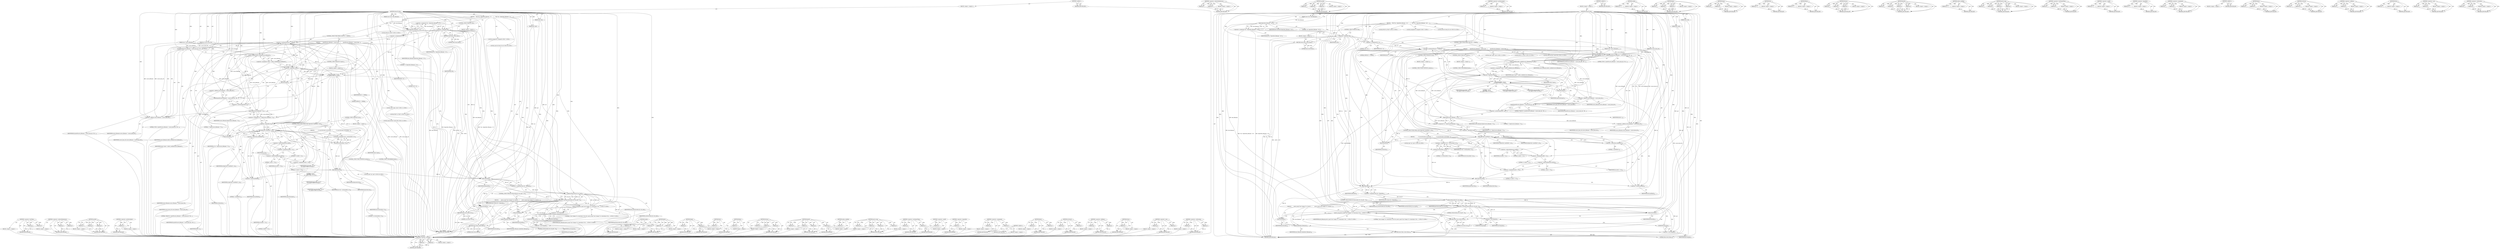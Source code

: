 digraph "&lt;operator&gt;.subtraction" {
vulnerable_271 [label=<(METHOD,&lt;operator&gt;.lessThan)>];
vulnerable_272 [label=<(PARAM,p1)>];
vulnerable_273 [label=<(PARAM,p2)>];
vulnerable_274 [label=<(BLOCK,&lt;empty&gt;,&lt;empty&gt;)>];
vulnerable_275 [label=<(METHOD_RETURN,ANY)>];
vulnerable_253 [label=<(METHOD,&lt;operator&gt;.indirectIndexAccess)>];
vulnerable_254 [label=<(PARAM,p1)>];
vulnerable_255 [label=<(PARAM,p2)>];
vulnerable_256 [label=<(BLOCK,&lt;empty&gt;,&lt;empty&gt;)>];
vulnerable_257 [label=<(METHOD_RETURN,ANY)>];
vulnerable_203 [label=<(METHOD,sprintf)>];
vulnerable_204 [label=<(PARAM,p1)>];
vulnerable_205 [label=<(PARAM,p2)>];
vulnerable_206 [label=<(PARAM,p3)>];
vulnerable_207 [label=<(BLOCK,&lt;empty&gt;,&lt;empty&gt;)>];
vulnerable_208 [label=<(METHOD_RETURN,ANY)>];
vulnerable_229 [label=<(METHOD,&lt;operator&gt;.postIncrement)>];
vulnerable_230 [label=<(PARAM,p1)>];
vulnerable_231 [label=<(BLOCK,&lt;empty&gt;,&lt;empty&gt;)>];
vulnerable_232 [label=<(METHOD_RETURN,ANY)>];
vulnerable_6 [label=<(METHOD,&lt;global&gt;)<SUB>1</SUB>>];
vulnerable_7 [label=<(BLOCK,&lt;empty&gt;,&lt;empty&gt;)<SUB>1</SUB>>];
vulnerable_8 [label=<(METHOD,dump_fd_info)<SUB>1</SUB>>];
vulnerable_9 [label=<(PARAM,const char *dest_filename)<SUB>1</SUB>>];
vulnerable_10 [label=<(PARAM,char *source_filename)<SUB>1</SUB>>];
vulnerable_11 [label=<(PARAM,int source_base_ofs)<SUB>1</SUB>>];
vulnerable_12 [label=<(PARAM,uid_t uid)<SUB>1</SUB>>];
vulnerable_13 [label=<(PARAM,gid_t gid)<SUB>1</SUB>>];
vulnerable_14 [label=<(BLOCK,{
    FILE *fp = fopen(dest_filename, &quot;w&quot;);
   ...,{
    FILE *fp = fopen(dest_filename, &quot;w&quot;);
   ...)<SUB>2</SUB>>];
vulnerable_15 [label="<(LOCAL,FILE* fp: FILE*)<SUB>3</SUB>>"];
vulnerable_16 [label=<(&lt;operator&gt;.assignment,*fp = fopen(dest_filename, &quot;w&quot;))<SUB>3</SUB>>];
vulnerable_17 [label=<(IDENTIFIER,fp,*fp = fopen(dest_filename, &quot;w&quot;))<SUB>3</SUB>>];
vulnerable_18 [label=<(fopen,fopen(dest_filename, &quot;w&quot;))<SUB>3</SUB>>];
vulnerable_19 [label=<(IDENTIFIER,dest_filename,fopen(dest_filename, &quot;w&quot;))<SUB>3</SUB>>];
vulnerable_20 [label=<(LITERAL,&quot;w&quot;,fopen(dest_filename, &quot;w&quot;))<SUB>3</SUB>>];
vulnerable_21 [label=<(CONTROL_STRUCTURE,IF,if (!fp))<SUB>4</SUB>>];
vulnerable_22 [label=<(&lt;operator&gt;.logicalNot,!fp)<SUB>4</SUB>>];
vulnerable_23 [label=<(IDENTIFIER,fp,!fp)<SUB>4</SUB>>];
vulnerable_24 [label=<(BLOCK,&lt;empty&gt;,&lt;empty&gt;)<SUB>5</SUB>>];
vulnerable_25 [label=<(RETURN,return false;,return false;)<SUB>5</SUB>>];
vulnerable_26 [label=<(LITERAL,false,return false;)<SUB>5</SUB>>];
vulnerable_27 [label="<(LOCAL,unsigned fd: unsigned)<SUB>7</SUB>>"];
vulnerable_28 [label=<(&lt;operator&gt;.assignment,fd = 0)<SUB>7</SUB>>];
vulnerable_29 [label=<(IDENTIFIER,fd,fd = 0)<SUB>7</SUB>>];
vulnerable_30 [label=<(LITERAL,0,fd = 0)<SUB>7</SUB>>];
vulnerable_31 [label=<(CONTROL_STRUCTURE,WHILE,while (fd &lt;= 99999))<SUB>8</SUB>>];
vulnerable_32 [label=<(&lt;operator&gt;.lessEqualsThan,fd &lt;= 99999)<SUB>8</SUB>>];
vulnerable_33 [label=<(IDENTIFIER,fd,fd &lt;= 99999)<SUB>8</SUB>>];
vulnerable_34 [label=<(LITERAL,99999,fd &lt;= 99999)<SUB>8</SUB>>];
vulnerable_35 [label=<(BLOCK,{
        sprintf(source_filename + source_base...,{
        sprintf(source_filename + source_base...)<SUB>9</SUB>>];
vulnerable_36 [label=<(sprintf,sprintf(source_filename + source_base_ofs, &quot;fd/...)<SUB>10</SUB>>];
vulnerable_37 [label=<(&lt;operator&gt;.addition,source_filename + source_base_ofs)<SUB>10</SUB>>];
vulnerable_38 [label=<(IDENTIFIER,source_filename,source_filename + source_base_ofs)<SUB>10</SUB>>];
vulnerable_39 [label=<(IDENTIFIER,source_base_ofs,source_filename + source_base_ofs)<SUB>10</SUB>>];
vulnerable_40 [label=<(LITERAL,&quot;fd/%u&quot;,sprintf(source_filename + source_base_ofs, &quot;fd/...)<SUB>10</SUB>>];
vulnerable_41 [label=<(IDENTIFIER,fd,sprintf(source_filename + source_base_ofs, &quot;fd/...)<SUB>10</SUB>>];
vulnerable_42 [label="<(LOCAL,char* name: char*)<SUB>11</SUB>>"];
vulnerable_43 [label=<(&lt;operator&gt;.assignment,*name = malloc_readlink(source_filename))<SUB>11</SUB>>];
vulnerable_44 [label=<(IDENTIFIER,name,*name = malloc_readlink(source_filename))<SUB>11</SUB>>];
vulnerable_45 [label=<(malloc_readlink,malloc_readlink(source_filename))<SUB>11</SUB>>];
vulnerable_46 [label=<(IDENTIFIER,source_filename,malloc_readlink(source_filename))<SUB>11</SUB>>];
vulnerable_47 [label=<(CONTROL_STRUCTURE,IF,if (!name))<SUB>12</SUB>>];
vulnerable_48 [label=<(&lt;operator&gt;.logicalNot,!name)<SUB>12</SUB>>];
vulnerable_49 [label=<(IDENTIFIER,name,!name)<SUB>12</SUB>>];
vulnerable_50 [label=<(BLOCK,&lt;empty&gt;,&lt;empty&gt;)<SUB>13</SUB>>];
vulnerable_51 [label=<(CONTROL_STRUCTURE,BREAK,break;)<SUB>13</SUB>>];
vulnerable_52 [label="<(fprintf,fprintf(fp, &quot;%u:%s\n&quot;, fd, name))<SUB>14</SUB>>"];
vulnerable_53 [label="<(IDENTIFIER,fp,fprintf(fp, &quot;%u:%s\n&quot;, fd, name))<SUB>14</SUB>>"];
vulnerable_54 [label="<(LITERAL,&quot;%u:%s\n&quot;,fprintf(fp, &quot;%u:%s\n&quot;, fd, name))<SUB>14</SUB>>"];
vulnerable_55 [label="<(IDENTIFIER,fd,fprintf(fp, &quot;%u:%s\n&quot;, fd, name))<SUB>14</SUB>>"];
vulnerable_56 [label="<(IDENTIFIER,name,fprintf(fp, &quot;%u:%s\n&quot;, fd, name))<SUB>14</SUB>>"];
vulnerable_57 [label=<(free,free(name))<SUB>15</SUB>>];
vulnerable_58 [label=<(IDENTIFIER,name,free(name))<SUB>15</SUB>>];
vulnerable_59 [label=<(sprintf,sprintf(source_filename + source_base_ofs, &quot;fdi...)<SUB>17</SUB>>];
vulnerable_60 [label=<(&lt;operator&gt;.addition,source_filename + source_base_ofs)<SUB>17</SUB>>];
vulnerable_61 [label=<(IDENTIFIER,source_filename,source_filename + source_base_ofs)<SUB>17</SUB>>];
vulnerable_62 [label=<(IDENTIFIER,source_base_ofs,source_filename + source_base_ofs)<SUB>17</SUB>>];
vulnerable_63 [label=<(LITERAL,&quot;fdinfo/%u&quot;,sprintf(source_filename + source_base_ofs, &quot;fdi...)<SUB>17</SUB>>];
vulnerable_64 [label=<(IDENTIFIER,fd,sprintf(source_filename + source_base_ofs, &quot;fdi...)<SUB>17</SUB>>];
vulnerable_65 [label=<(&lt;operator&gt;.postIncrement,fd++)<SUB>18</SUB>>];
vulnerable_66 [label=<(IDENTIFIER,fd,fd++)<SUB>18</SUB>>];
vulnerable_67 [label="<(LOCAL,FILE* in: FILE*)<SUB>19</SUB>>"];
vulnerable_68 [label=<(&lt;operator&gt;.assignment,*in = fopen(source_filename, &quot;r&quot;))<SUB>19</SUB>>];
vulnerable_69 [label=<(IDENTIFIER,in,*in = fopen(source_filename, &quot;r&quot;))<SUB>19</SUB>>];
vulnerable_70 [label=<(fopen,fopen(source_filename, &quot;r&quot;))<SUB>19</SUB>>];
vulnerable_71 [label=<(IDENTIFIER,source_filename,fopen(source_filename, &quot;r&quot;))<SUB>19</SUB>>];
vulnerable_72 [label=<(LITERAL,&quot;r&quot;,fopen(source_filename, &quot;r&quot;))<SUB>19</SUB>>];
vulnerable_73 [label=<(CONTROL_STRUCTURE,IF,if (!in))<SUB>20</SUB>>];
vulnerable_74 [label=<(&lt;operator&gt;.logicalNot,!in)<SUB>20</SUB>>];
vulnerable_75 [label=<(IDENTIFIER,in,!in)<SUB>20</SUB>>];
vulnerable_76 [label=<(BLOCK,&lt;empty&gt;,&lt;empty&gt;)<SUB>21</SUB>>];
vulnerable_77 [label=<(CONTROL_STRUCTURE,CONTINUE,continue;)<SUB>21</SUB>>];
vulnerable_78 [label="<(LOCAL,char[128] buf: char[128])<SUB>22</SUB>>"];
vulnerable_79 [label=<(CONTROL_STRUCTURE,WHILE,while (fgets(buf, sizeof(buf)-1, in)))<SUB>23</SUB>>];
vulnerable_80 [label=<(fgets,fgets(buf, sizeof(buf)-1, in))<SUB>23</SUB>>];
vulnerable_81 [label=<(IDENTIFIER,buf,fgets(buf, sizeof(buf)-1, in))<SUB>23</SUB>>];
vulnerable_82 [label=<(&lt;operator&gt;.subtraction,sizeof(buf)-1)<SUB>23</SUB>>];
vulnerable_83 [label=<(&lt;operator&gt;.sizeOf,sizeof(buf))<SUB>23</SUB>>];
vulnerable_84 [label=<(IDENTIFIER,buf,sizeof(buf))<SUB>23</SUB>>];
vulnerable_85 [label=<(LITERAL,1,sizeof(buf)-1)<SUB>23</SUB>>];
vulnerable_86 [label=<(IDENTIFIER,in,fgets(buf, sizeof(buf)-1, in))<SUB>23</SUB>>];
vulnerable_87 [label=<(BLOCK,{
            /* in case the line is not termin...,{
            /* in case the line is not termin...)<SUB>24</SUB>>];
vulnerable_88 [label="<(LOCAL,char* eol: char*)<SUB>26</SUB>>"];
vulnerable_89 [label=<(&lt;operator&gt;.assignment,*eol = strchrnul(buf, '\n'))<SUB>26</SUB>>];
vulnerable_90 [label=<(IDENTIFIER,eol,*eol = strchrnul(buf, '\n'))<SUB>26</SUB>>];
vulnerable_91 [label=<(strchrnul,strchrnul(buf, '\n'))<SUB>26</SUB>>];
vulnerable_92 [label=<(IDENTIFIER,buf,strchrnul(buf, '\n'))<SUB>26</SUB>>];
vulnerable_93 [label=<(LITERAL,'\n',strchrnul(buf, '\n'))<SUB>26</SUB>>];
vulnerable_94 [label=<(&lt;operator&gt;.assignment,eol[0] = '\n')<SUB>27</SUB>>];
vulnerable_95 [label=<(&lt;operator&gt;.indirectIndexAccess,eol[0])<SUB>27</SUB>>];
vulnerable_96 [label=<(IDENTIFIER,eol,eol[0] = '\n')<SUB>27</SUB>>];
vulnerable_97 [label=<(LITERAL,0,eol[0] = '\n')<SUB>27</SUB>>];
vulnerable_98 [label=<(LITERAL,'\n',eol[0] = '\n')<SUB>27</SUB>>];
vulnerable_99 [label=<(&lt;operator&gt;.assignment,eol[1] = '\0')<SUB>28</SUB>>];
vulnerable_100 [label=<(&lt;operator&gt;.indirectIndexAccess,eol[1])<SUB>28</SUB>>];
vulnerable_101 [label=<(IDENTIFIER,eol,eol[1] = '\0')<SUB>28</SUB>>];
vulnerable_102 [label=<(LITERAL,1,eol[1] = '\0')<SUB>28</SUB>>];
vulnerable_103 [label=<(LITERAL,'\0',eol[1] = '\0')<SUB>28</SUB>>];
vulnerable_104 [label=<(fputs,fputs(buf, fp))<SUB>29</SUB>>];
vulnerable_105 [label=<(IDENTIFIER,buf,fputs(buf, fp))<SUB>29</SUB>>];
vulnerable_106 [label=<(IDENTIFIER,fp,fputs(buf, fp))<SUB>29</SUB>>];
vulnerable_107 [label=<(fclose,fclose(in))<SUB>31</SUB>>];
vulnerable_108 [label=<(IDENTIFIER,in,fclose(in))<SUB>31</SUB>>];
vulnerable_109 [label="<(LOCAL,const int dest_fd: int)<SUB>34</SUB>>"];
vulnerable_110 [label=<(&lt;operator&gt;.assignment,dest_fd = fileno(fp))<SUB>34</SUB>>];
vulnerable_111 [label=<(IDENTIFIER,dest_fd,dest_fd = fileno(fp))<SUB>34</SUB>>];
vulnerable_112 [label=<(fileno,fileno(fp))<SUB>34</SUB>>];
vulnerable_113 [label=<(IDENTIFIER,fp,fileno(fp))<SUB>34</SUB>>];
vulnerable_114 [label=<(CONTROL_STRUCTURE,IF,if (fchown(dest_fd, uid, gid) &lt; 0))<SUB>35</SUB>>];
vulnerable_115 [label=<(&lt;operator&gt;.lessThan,fchown(dest_fd, uid, gid) &lt; 0)<SUB>35</SUB>>];
vulnerable_116 [label=<(fchown,fchown(dest_fd, uid, gid))<SUB>35</SUB>>];
vulnerable_117 [label=<(IDENTIFIER,dest_fd,fchown(dest_fd, uid, gid))<SUB>35</SUB>>];
vulnerable_118 [label=<(IDENTIFIER,uid,fchown(dest_fd, uid, gid))<SUB>35</SUB>>];
vulnerable_119 [label=<(IDENTIFIER,gid,fchown(dest_fd, uid, gid))<SUB>35</SUB>>];
vulnerable_120 [label=<(LITERAL,0,fchown(dest_fd, uid, gid) &lt; 0)<SUB>35</SUB>>];
vulnerable_121 [label=<(BLOCK,{
        perror_msg(&quot;Can't change '%s' ownersh...,{
        perror_msg(&quot;Can't change '%s' ownersh...)<SUB>36</SUB>>];
vulnerable_122 [label="<(perror_msg,perror_msg(&quot;Can't change '%s' ownership to %lu:...)<SUB>37</SUB>>"];
vulnerable_123 [label="<(LITERAL,&quot;Can't change '%s' ownership to %lu:%lu&quot;,perror_msg(&quot;Can't change '%s' ownership to %lu:...)<SUB>37</SUB>>"];
vulnerable_124 [label="<(IDENTIFIER,dest_filename,perror_msg(&quot;Can't change '%s' ownership to %lu:...)<SUB>37</SUB>>"];
vulnerable_125 [label=<(&lt;operator&gt;.cast,(long)uid)<SUB>37</SUB>>];
vulnerable_126 [label=<(UNKNOWN,long,long)<SUB>37</SUB>>];
vulnerable_127 [label=<(IDENTIFIER,uid,(long)uid)<SUB>37</SUB>>];
vulnerable_128 [label=<(&lt;operator&gt;.cast,(long)gid)<SUB>37</SUB>>];
vulnerable_129 [label=<(UNKNOWN,long,long)<SUB>37</SUB>>];
vulnerable_130 [label=<(IDENTIFIER,gid,(long)gid)<SUB>37</SUB>>];
vulnerable_131 [label=<(fclose,fclose(fp))<SUB>38</SUB>>];
vulnerable_132 [label=<(IDENTIFIER,fp,fclose(fp))<SUB>38</SUB>>];
vulnerable_133 [label=<(unlink,unlink(dest_filename))<SUB>39</SUB>>];
vulnerable_134 [label=<(IDENTIFIER,dest_filename,unlink(dest_filename))<SUB>39</SUB>>];
vulnerable_135 [label=<(RETURN,return false;,return false;)<SUB>40</SUB>>];
vulnerable_136 [label=<(LITERAL,false,return false;)<SUB>40</SUB>>];
vulnerable_137 [label=<(fclose,fclose(fp))<SUB>43</SUB>>];
vulnerable_138 [label=<(IDENTIFIER,fp,fclose(fp))<SUB>43</SUB>>];
vulnerable_139 [label=<(RETURN,return true;,return true;)<SUB>44</SUB>>];
vulnerable_140 [label=<(LITERAL,true,return true;)<SUB>44</SUB>>];
vulnerable_141 [label=<(METHOD_RETURN,bool)<SUB>1</SUB>>];
vulnerable_143 [label=<(METHOD_RETURN,ANY)<SUB>1</SUB>>];
vulnerable_294 [label=<(METHOD,unlink)>];
vulnerable_295 [label=<(PARAM,p1)>];
vulnerable_296 [label=<(BLOCK,&lt;empty&gt;,&lt;empty&gt;)>];
vulnerable_297 [label=<(METHOD_RETURN,ANY)>];
vulnerable_233 [label=<(METHOD,fgets)>];
vulnerable_234 [label=<(PARAM,p1)>];
vulnerable_235 [label=<(PARAM,p2)>];
vulnerable_236 [label=<(PARAM,p3)>];
vulnerable_237 [label=<(BLOCK,&lt;empty&gt;,&lt;empty&gt;)>];
vulnerable_238 [label=<(METHOD_RETURN,ANY)>];
vulnerable_189 [label=<(METHOD,fopen)>];
vulnerable_190 [label=<(PARAM,p1)>];
vulnerable_191 [label=<(PARAM,p2)>];
vulnerable_192 [label=<(BLOCK,&lt;empty&gt;,&lt;empty&gt;)>];
vulnerable_193 [label=<(METHOD_RETURN,ANY)>];
vulnerable_225 [label=<(METHOD,free)>];
vulnerable_226 [label=<(PARAM,p1)>];
vulnerable_227 [label=<(BLOCK,&lt;empty&gt;,&lt;empty&gt;)>];
vulnerable_228 [label=<(METHOD_RETURN,ANY)>];
vulnerable_267 [label=<(METHOD,fileno)>];
vulnerable_268 [label=<(PARAM,p1)>];
vulnerable_269 [label=<(BLOCK,&lt;empty&gt;,&lt;empty&gt;)>];
vulnerable_270 [label=<(METHOD_RETURN,ANY)>];
vulnerable_276 [label=<(METHOD,fchown)>];
vulnerable_277 [label=<(PARAM,p1)>];
vulnerable_278 [label=<(PARAM,p2)>];
vulnerable_279 [label=<(PARAM,p3)>];
vulnerable_280 [label=<(BLOCK,&lt;empty&gt;,&lt;empty&gt;)>];
vulnerable_281 [label=<(METHOD_RETURN,ANY)>];
vulnerable_218 [label=<(METHOD,fprintf)>];
vulnerable_219 [label=<(PARAM,p1)>];
vulnerable_220 [label=<(PARAM,p2)>];
vulnerable_221 [label=<(PARAM,p3)>];
vulnerable_222 [label=<(PARAM,p4)>];
vulnerable_223 [label=<(BLOCK,&lt;empty&gt;,&lt;empty&gt;)>];
vulnerable_224 [label=<(METHOD_RETURN,ANY)>];
vulnerable_214 [label=<(METHOD,malloc_readlink)>];
vulnerable_215 [label=<(PARAM,p1)>];
vulnerable_216 [label=<(BLOCK,&lt;empty&gt;,&lt;empty&gt;)>];
vulnerable_217 [label=<(METHOD_RETURN,ANY)>];
vulnerable_282 [label=<(METHOD,perror_msg)>];
vulnerable_283 [label=<(PARAM,p1)>];
vulnerable_284 [label=<(PARAM,p2)>];
vulnerable_285 [label=<(PARAM,p3)>];
vulnerable_286 [label=<(PARAM,p4)>];
vulnerable_287 [label=<(BLOCK,&lt;empty&gt;,&lt;empty&gt;)>];
vulnerable_288 [label=<(METHOD_RETURN,ANY)>];
vulnerable_198 [label=<(METHOD,&lt;operator&gt;.lessEqualsThan)>];
vulnerable_199 [label=<(PARAM,p1)>];
vulnerable_200 [label=<(PARAM,p2)>];
vulnerable_201 [label=<(BLOCK,&lt;empty&gt;,&lt;empty&gt;)>];
vulnerable_202 [label=<(METHOD_RETURN,ANY)>];
vulnerable_244 [label=<(METHOD,&lt;operator&gt;.sizeOf)>];
vulnerable_245 [label=<(PARAM,p1)>];
vulnerable_246 [label=<(BLOCK,&lt;empty&gt;,&lt;empty&gt;)>];
vulnerable_247 [label=<(METHOD_RETURN,ANY)>];
vulnerable_194 [label=<(METHOD,&lt;operator&gt;.logicalNot)>];
vulnerable_195 [label=<(PARAM,p1)>];
vulnerable_196 [label=<(BLOCK,&lt;empty&gt;,&lt;empty&gt;)>];
vulnerable_197 [label=<(METHOD_RETURN,ANY)>];
vulnerable_184 [label=<(METHOD,&lt;operator&gt;.assignment)>];
vulnerable_185 [label=<(PARAM,p1)>];
vulnerable_186 [label=<(PARAM,p2)>];
vulnerable_187 [label=<(BLOCK,&lt;empty&gt;,&lt;empty&gt;)>];
vulnerable_188 [label=<(METHOD_RETURN,ANY)>];
vulnerable_178 [label=<(METHOD,&lt;global&gt;)<SUB>1</SUB>>];
vulnerable_179 [label=<(BLOCK,&lt;empty&gt;,&lt;empty&gt;)>];
vulnerable_180 [label=<(METHOD_RETURN,ANY)>];
vulnerable_258 [label=<(METHOD,fputs)>];
vulnerable_259 [label=<(PARAM,p1)>];
vulnerable_260 [label=<(PARAM,p2)>];
vulnerable_261 [label=<(BLOCK,&lt;empty&gt;,&lt;empty&gt;)>];
vulnerable_262 [label=<(METHOD_RETURN,ANY)>];
vulnerable_248 [label=<(METHOD,strchrnul)>];
vulnerable_249 [label=<(PARAM,p1)>];
vulnerable_250 [label=<(PARAM,p2)>];
vulnerable_251 [label=<(BLOCK,&lt;empty&gt;,&lt;empty&gt;)>];
vulnerable_252 [label=<(METHOD_RETURN,ANY)>];
vulnerable_209 [label=<(METHOD,&lt;operator&gt;.addition)>];
vulnerable_210 [label=<(PARAM,p1)>];
vulnerable_211 [label=<(PARAM,p2)>];
vulnerable_212 [label=<(BLOCK,&lt;empty&gt;,&lt;empty&gt;)>];
vulnerable_213 [label=<(METHOD_RETURN,ANY)>];
vulnerable_263 [label=<(METHOD,fclose)>];
vulnerable_264 [label=<(PARAM,p1)>];
vulnerable_265 [label=<(BLOCK,&lt;empty&gt;,&lt;empty&gt;)>];
vulnerable_266 [label=<(METHOD_RETURN,ANY)>];
vulnerable_289 [label=<(METHOD,&lt;operator&gt;.cast)>];
vulnerable_290 [label=<(PARAM,p1)>];
vulnerable_291 [label=<(PARAM,p2)>];
vulnerable_292 [label=<(BLOCK,&lt;empty&gt;,&lt;empty&gt;)>];
vulnerable_293 [label=<(METHOD_RETURN,ANY)>];
vulnerable_239 [label=<(METHOD,&lt;operator&gt;.subtraction)>];
vulnerable_240 [label=<(PARAM,p1)>];
vulnerable_241 [label=<(PARAM,p2)>];
vulnerable_242 [label=<(BLOCK,&lt;empty&gt;,&lt;empty&gt;)>];
vulnerable_243 [label=<(METHOD_RETURN,ANY)>];
fixed_273 [label=<(METHOD,&lt;operator&gt;.lessThan)>];
fixed_274 [label=<(PARAM,p1)>];
fixed_275 [label=<(PARAM,p2)>];
fixed_276 [label=<(BLOCK,&lt;empty&gt;,&lt;empty&gt;)>];
fixed_277 [label=<(METHOD_RETURN,ANY)>];
fixed_255 [label=<(METHOD,&lt;operator&gt;.indirectIndexAccess)>];
fixed_256 [label=<(PARAM,p1)>];
fixed_257 [label=<(PARAM,p2)>];
fixed_258 [label=<(BLOCK,&lt;empty&gt;,&lt;empty&gt;)>];
fixed_259 [label=<(METHOD_RETURN,ANY)>];
fixed_205 [label=<(METHOD,sprintf)>];
fixed_206 [label=<(PARAM,p1)>];
fixed_207 [label=<(PARAM,p2)>];
fixed_208 [label=<(PARAM,p3)>];
fixed_209 [label=<(BLOCK,&lt;empty&gt;,&lt;empty&gt;)>];
fixed_210 [label=<(METHOD_RETURN,ANY)>];
fixed_231 [label=<(METHOD,&lt;operator&gt;.postIncrement)>];
fixed_232 [label=<(PARAM,p1)>];
fixed_233 [label=<(BLOCK,&lt;empty&gt;,&lt;empty&gt;)>];
fixed_234 [label=<(METHOD_RETURN,ANY)>];
fixed_6 [label=<(METHOD,&lt;global&gt;)<SUB>1</SUB>>];
fixed_7 [label=<(BLOCK,&lt;empty&gt;,&lt;empty&gt;)<SUB>1</SUB>>];
fixed_8 [label=<(METHOD,dump_fd_info)<SUB>1</SUB>>];
fixed_9 [label=<(PARAM,const char *dest_filename)<SUB>1</SUB>>];
fixed_10 [label=<(PARAM,char *source_filename)<SUB>1</SUB>>];
fixed_11 [label=<(PARAM,int source_base_ofs)<SUB>1</SUB>>];
fixed_12 [label=<(PARAM,uid_t uid)<SUB>1</SUB>>];
fixed_13 [label=<(PARAM,gid_t gid)<SUB>1</SUB>>];
fixed_14 [label=<(BLOCK,{
    FILE *fp = fopen(dest_filename, &quot;wx&quot;);
  ...,{
    FILE *fp = fopen(dest_filename, &quot;wx&quot;);
  ...)<SUB>2</SUB>>];
fixed_15 [label="<(LOCAL,FILE* fp: FILE*)<SUB>3</SUB>>"];
fixed_16 [label=<(&lt;operator&gt;.assignment,*fp = fopen(dest_filename, &quot;wx&quot;))<SUB>3</SUB>>];
fixed_17 [label=<(IDENTIFIER,fp,*fp = fopen(dest_filename, &quot;wx&quot;))<SUB>3</SUB>>];
fixed_18 [label=<(fopen,fopen(dest_filename, &quot;wx&quot;))<SUB>3</SUB>>];
fixed_19 [label=<(IDENTIFIER,dest_filename,fopen(dest_filename, &quot;wx&quot;))<SUB>3</SUB>>];
fixed_20 [label=<(LITERAL,&quot;wx&quot;,fopen(dest_filename, &quot;wx&quot;))<SUB>3</SUB>>];
fixed_21 [label=<(CONTROL_STRUCTURE,IF,if (!fp))<SUB>4</SUB>>];
fixed_22 [label=<(&lt;operator&gt;.logicalNot,!fp)<SUB>4</SUB>>];
fixed_23 [label=<(IDENTIFIER,fp,!fp)<SUB>4</SUB>>];
fixed_24 [label=<(BLOCK,&lt;empty&gt;,&lt;empty&gt;)<SUB>5</SUB>>];
fixed_25 [label=<(RETURN,return false;,return false;)<SUB>5</SUB>>];
fixed_26 [label=<(LITERAL,false,return false;)<SUB>5</SUB>>];
fixed_27 [label="<(LOCAL,unsigned fd: unsigned)<SUB>7</SUB>>"];
fixed_28 [label=<(&lt;operator&gt;.assignment,fd = 0)<SUB>7</SUB>>];
fixed_29 [label=<(IDENTIFIER,fd,fd = 0)<SUB>7</SUB>>];
fixed_30 [label=<(LITERAL,0,fd = 0)<SUB>7</SUB>>];
fixed_31 [label=<(CONTROL_STRUCTURE,WHILE,while (fd &lt;= 99999))<SUB>8</SUB>>];
fixed_32 [label=<(&lt;operator&gt;.lessEqualsThan,fd &lt;= 99999)<SUB>8</SUB>>];
fixed_33 [label=<(IDENTIFIER,fd,fd &lt;= 99999)<SUB>8</SUB>>];
fixed_34 [label=<(LITERAL,99999,fd &lt;= 99999)<SUB>8</SUB>>];
fixed_35 [label=<(BLOCK,{
        sprintf(source_filename + source_base...,{
        sprintf(source_filename + source_base...)<SUB>9</SUB>>];
fixed_36 [label=<(sprintf,sprintf(source_filename + source_base_ofs, &quot;fd/...)<SUB>10</SUB>>];
fixed_37 [label=<(&lt;operator&gt;.addition,source_filename + source_base_ofs)<SUB>10</SUB>>];
fixed_38 [label=<(IDENTIFIER,source_filename,source_filename + source_base_ofs)<SUB>10</SUB>>];
fixed_39 [label=<(IDENTIFIER,source_base_ofs,source_filename + source_base_ofs)<SUB>10</SUB>>];
fixed_40 [label=<(LITERAL,&quot;fd/%u&quot;,sprintf(source_filename + source_base_ofs, &quot;fd/...)<SUB>10</SUB>>];
fixed_41 [label=<(IDENTIFIER,fd,sprintf(source_filename + source_base_ofs, &quot;fd/...)<SUB>10</SUB>>];
fixed_42 [label="<(LOCAL,char* name: char*)<SUB>11</SUB>>"];
fixed_43 [label=<(&lt;operator&gt;.assignment,*name = malloc_readlink(source_filename))<SUB>11</SUB>>];
fixed_44 [label=<(IDENTIFIER,name,*name = malloc_readlink(source_filename))<SUB>11</SUB>>];
fixed_45 [label=<(malloc_readlink,malloc_readlink(source_filename))<SUB>11</SUB>>];
fixed_46 [label=<(IDENTIFIER,source_filename,malloc_readlink(source_filename))<SUB>11</SUB>>];
fixed_47 [label=<(CONTROL_STRUCTURE,IF,if (!name))<SUB>12</SUB>>];
fixed_48 [label=<(&lt;operator&gt;.logicalNot,!name)<SUB>12</SUB>>];
fixed_49 [label=<(IDENTIFIER,name,!name)<SUB>12</SUB>>];
fixed_50 [label=<(BLOCK,&lt;empty&gt;,&lt;empty&gt;)<SUB>13</SUB>>];
fixed_51 [label=<(CONTROL_STRUCTURE,BREAK,break;)<SUB>13</SUB>>];
fixed_52 [label="<(fprintf,fprintf(fp, &quot;%u:%s\n&quot;, fd, name))<SUB>14</SUB>>"];
fixed_53 [label="<(IDENTIFIER,fp,fprintf(fp, &quot;%u:%s\n&quot;, fd, name))<SUB>14</SUB>>"];
fixed_54 [label="<(LITERAL,&quot;%u:%s\n&quot;,fprintf(fp, &quot;%u:%s\n&quot;, fd, name))<SUB>14</SUB>>"];
fixed_55 [label="<(IDENTIFIER,fd,fprintf(fp, &quot;%u:%s\n&quot;, fd, name))<SUB>14</SUB>>"];
fixed_56 [label="<(IDENTIFIER,name,fprintf(fp, &quot;%u:%s\n&quot;, fd, name))<SUB>14</SUB>>"];
fixed_57 [label=<(free,free(name))<SUB>15</SUB>>];
fixed_58 [label=<(IDENTIFIER,name,free(name))<SUB>15</SUB>>];
fixed_59 [label=<(sprintf,sprintf(source_filename + source_base_ofs, &quot;fdi...)<SUB>17</SUB>>];
fixed_60 [label=<(&lt;operator&gt;.addition,source_filename + source_base_ofs)<SUB>17</SUB>>];
fixed_61 [label=<(IDENTIFIER,source_filename,source_filename + source_base_ofs)<SUB>17</SUB>>];
fixed_62 [label=<(IDENTIFIER,source_base_ofs,source_filename + source_base_ofs)<SUB>17</SUB>>];
fixed_63 [label=<(LITERAL,&quot;fdinfo/%u&quot;,sprintf(source_filename + source_base_ofs, &quot;fdi...)<SUB>17</SUB>>];
fixed_64 [label=<(IDENTIFIER,fd,sprintf(source_filename + source_base_ofs, &quot;fdi...)<SUB>17</SUB>>];
fixed_65 [label=<(&lt;operator&gt;.postIncrement,fd++)<SUB>18</SUB>>];
fixed_66 [label=<(IDENTIFIER,fd,fd++)<SUB>18</SUB>>];
fixed_67 [label="<(LOCAL,FILE* in: FILE*)<SUB>19</SUB>>"];
fixed_68 [label=<(&lt;operator&gt;.assignment,*in = fopen(source_filename, &quot;r&quot;))<SUB>19</SUB>>];
fixed_69 [label=<(IDENTIFIER,in,*in = fopen(source_filename, &quot;r&quot;))<SUB>19</SUB>>];
fixed_70 [label=<(fopen,fopen(source_filename, &quot;r&quot;))<SUB>19</SUB>>];
fixed_71 [label=<(IDENTIFIER,source_filename,fopen(source_filename, &quot;r&quot;))<SUB>19</SUB>>];
fixed_72 [label=<(LITERAL,&quot;r&quot;,fopen(source_filename, &quot;r&quot;))<SUB>19</SUB>>];
fixed_73 [label=<(CONTROL_STRUCTURE,IF,if (!in))<SUB>20</SUB>>];
fixed_74 [label=<(&lt;operator&gt;.logicalNot,!in)<SUB>20</SUB>>];
fixed_75 [label=<(IDENTIFIER,in,!in)<SUB>20</SUB>>];
fixed_76 [label=<(BLOCK,&lt;empty&gt;,&lt;empty&gt;)<SUB>21</SUB>>];
fixed_77 [label=<(CONTROL_STRUCTURE,CONTINUE,continue;)<SUB>21</SUB>>];
fixed_78 [label="<(LOCAL,char[128] buf: char[128])<SUB>22</SUB>>"];
fixed_79 [label=<(CONTROL_STRUCTURE,WHILE,while (fgets(buf, sizeof(buf)-1, in)))<SUB>23</SUB>>];
fixed_80 [label=<(fgets,fgets(buf, sizeof(buf)-1, in))<SUB>23</SUB>>];
fixed_81 [label=<(IDENTIFIER,buf,fgets(buf, sizeof(buf)-1, in))<SUB>23</SUB>>];
fixed_82 [label=<(&lt;operator&gt;.subtraction,sizeof(buf)-1)<SUB>23</SUB>>];
fixed_83 [label=<(&lt;operator&gt;.sizeOf,sizeof(buf))<SUB>23</SUB>>];
fixed_84 [label=<(IDENTIFIER,buf,sizeof(buf))<SUB>23</SUB>>];
fixed_85 [label=<(LITERAL,1,sizeof(buf)-1)<SUB>23</SUB>>];
fixed_86 [label=<(IDENTIFIER,in,fgets(buf, sizeof(buf)-1, in))<SUB>23</SUB>>];
fixed_87 [label=<(BLOCK,{
            /* in case the line is not termin...,{
            /* in case the line is not termin...)<SUB>24</SUB>>];
fixed_88 [label="<(LOCAL,char* eol: char*)<SUB>26</SUB>>"];
fixed_89 [label=<(&lt;operator&gt;.assignment,*eol = strchrnul(buf, '\n'))<SUB>26</SUB>>];
fixed_90 [label=<(IDENTIFIER,eol,*eol = strchrnul(buf, '\n'))<SUB>26</SUB>>];
fixed_91 [label=<(strchrnul,strchrnul(buf, '\n'))<SUB>26</SUB>>];
fixed_92 [label=<(IDENTIFIER,buf,strchrnul(buf, '\n'))<SUB>26</SUB>>];
fixed_93 [label=<(LITERAL,'\n',strchrnul(buf, '\n'))<SUB>26</SUB>>];
fixed_94 [label=<(&lt;operator&gt;.assignment,eol[0] = '\n')<SUB>27</SUB>>];
fixed_95 [label=<(&lt;operator&gt;.indirectIndexAccess,eol[0])<SUB>27</SUB>>];
fixed_96 [label=<(IDENTIFIER,eol,eol[0] = '\n')<SUB>27</SUB>>];
fixed_97 [label=<(LITERAL,0,eol[0] = '\n')<SUB>27</SUB>>];
fixed_98 [label=<(LITERAL,'\n',eol[0] = '\n')<SUB>27</SUB>>];
fixed_99 [label=<(&lt;operator&gt;.assignment,eol[1] = '\0')<SUB>28</SUB>>];
fixed_100 [label=<(&lt;operator&gt;.indirectIndexAccess,eol[1])<SUB>28</SUB>>];
fixed_101 [label=<(IDENTIFIER,eol,eol[1] = '\0')<SUB>28</SUB>>];
fixed_102 [label=<(LITERAL,1,eol[1] = '\0')<SUB>28</SUB>>];
fixed_103 [label=<(LITERAL,'\0',eol[1] = '\0')<SUB>28</SUB>>];
fixed_104 [label=<(fputs,fputs(buf, fp))<SUB>29</SUB>>];
fixed_105 [label=<(IDENTIFIER,buf,fputs(buf, fp))<SUB>29</SUB>>];
fixed_106 [label=<(IDENTIFIER,fp,fputs(buf, fp))<SUB>29</SUB>>];
fixed_107 [label=<(fclose,fclose(in))<SUB>31</SUB>>];
fixed_108 [label=<(IDENTIFIER,in,fclose(in))<SUB>31</SUB>>];
fixed_109 [label="<(LOCAL,const int dest_fd: int)<SUB>34</SUB>>"];
fixed_110 [label=<(&lt;operator&gt;.assignment,dest_fd = fileno(fp))<SUB>34</SUB>>];
fixed_111 [label=<(IDENTIFIER,dest_fd,dest_fd = fileno(fp))<SUB>34</SUB>>];
fixed_112 [label=<(fileno,fileno(fp))<SUB>34</SUB>>];
fixed_113 [label=<(IDENTIFIER,fp,fileno(fp))<SUB>34</SUB>>];
fixed_114 [label=<(CONTROL_STRUCTURE,IF,if (fchown(dest_fd, uid, gid) &lt; 0))<SUB>35</SUB>>];
fixed_115 [label=<(&lt;operator&gt;.lessThan,fchown(dest_fd, uid, gid) &lt; 0)<SUB>35</SUB>>];
fixed_116 [label=<(fchown,fchown(dest_fd, uid, gid))<SUB>35</SUB>>];
fixed_117 [label=<(IDENTIFIER,dest_fd,fchown(dest_fd, uid, gid))<SUB>35</SUB>>];
fixed_118 [label=<(IDENTIFIER,uid,fchown(dest_fd, uid, gid))<SUB>35</SUB>>];
fixed_119 [label=<(IDENTIFIER,gid,fchown(dest_fd, uid, gid))<SUB>35</SUB>>];
fixed_120 [label=<(LITERAL,0,fchown(dest_fd, uid, gid) &lt; 0)<SUB>35</SUB>>];
fixed_121 [label=<(BLOCK,{
        perror_msg(&quot;Can't change '%s' ownersh...,{
        perror_msg(&quot;Can't change '%s' ownersh...)<SUB>36</SUB>>];
fixed_122 [label="<(perror_msg,perror_msg(&quot;Can't change '%s' ownership to %lu:...)<SUB>37</SUB>>"];
fixed_123 [label="<(LITERAL,&quot;Can't change '%s' ownership to %lu:%lu&quot;,perror_msg(&quot;Can't change '%s' ownership to %lu:...)<SUB>37</SUB>>"];
fixed_124 [label="<(IDENTIFIER,dest_filename,perror_msg(&quot;Can't change '%s' ownership to %lu:...)<SUB>37</SUB>>"];
fixed_125 [label=<(&lt;operator&gt;.cast,(long)uid)<SUB>37</SUB>>];
fixed_126 [label=<(UNKNOWN,long,long)<SUB>37</SUB>>];
fixed_127 [label=<(IDENTIFIER,uid,(long)uid)<SUB>37</SUB>>];
fixed_128 [label=<(&lt;operator&gt;.cast,(long)gid)<SUB>37</SUB>>];
fixed_129 [label=<(UNKNOWN,long,long)<SUB>37</SUB>>];
fixed_130 [label=<(IDENTIFIER,gid,(long)gid)<SUB>37</SUB>>];
fixed_131 [label=<(fclose,fclose(fp))<SUB>38</SUB>>];
fixed_132 [label=<(IDENTIFIER,fp,fclose(fp))<SUB>38</SUB>>];
fixed_133 [label=<(unlink,unlink(dest_filename))<SUB>39</SUB>>];
fixed_134 [label=<(IDENTIFIER,dest_filename,unlink(dest_filename))<SUB>39</SUB>>];
fixed_135 [label=<(RETURN,return false;,return false;)<SUB>40</SUB>>];
fixed_136 [label=<(LITERAL,false,return false;)<SUB>40</SUB>>];
fixed_137 [label=<(fclose,fclose(fp))<SUB>43</SUB>>];
fixed_138 [label=<(IDENTIFIER,fp,fclose(fp))<SUB>43</SUB>>];
fixed_139 [label=<(RETURN,return true;,return true;)<SUB>44</SUB>>];
fixed_140 [label=<(LITERAL,true,return true;)<SUB>44</SUB>>];
fixed_141 [label=<(METHOD_RETURN,bool)<SUB>1</SUB>>];
fixed_143 [label=<(METHOD_RETURN,ANY)<SUB>1</SUB>>];
fixed_296 [label=<(METHOD,unlink)>];
fixed_297 [label=<(PARAM,p1)>];
fixed_298 [label=<(BLOCK,&lt;empty&gt;,&lt;empty&gt;)>];
fixed_299 [label=<(METHOD_RETURN,ANY)>];
fixed_235 [label=<(METHOD,fgets)>];
fixed_236 [label=<(PARAM,p1)>];
fixed_237 [label=<(PARAM,p2)>];
fixed_238 [label=<(PARAM,p3)>];
fixed_239 [label=<(BLOCK,&lt;empty&gt;,&lt;empty&gt;)>];
fixed_240 [label=<(METHOD_RETURN,ANY)>];
fixed_191 [label=<(METHOD,fopen)>];
fixed_192 [label=<(PARAM,p1)>];
fixed_193 [label=<(PARAM,p2)>];
fixed_194 [label=<(BLOCK,&lt;empty&gt;,&lt;empty&gt;)>];
fixed_195 [label=<(METHOD_RETURN,ANY)>];
fixed_227 [label=<(METHOD,free)>];
fixed_228 [label=<(PARAM,p1)>];
fixed_229 [label=<(BLOCK,&lt;empty&gt;,&lt;empty&gt;)>];
fixed_230 [label=<(METHOD_RETURN,ANY)>];
fixed_269 [label=<(METHOD,fileno)>];
fixed_270 [label=<(PARAM,p1)>];
fixed_271 [label=<(BLOCK,&lt;empty&gt;,&lt;empty&gt;)>];
fixed_272 [label=<(METHOD_RETURN,ANY)>];
fixed_278 [label=<(METHOD,fchown)>];
fixed_279 [label=<(PARAM,p1)>];
fixed_280 [label=<(PARAM,p2)>];
fixed_281 [label=<(PARAM,p3)>];
fixed_282 [label=<(BLOCK,&lt;empty&gt;,&lt;empty&gt;)>];
fixed_283 [label=<(METHOD_RETURN,ANY)>];
fixed_220 [label=<(METHOD,fprintf)>];
fixed_221 [label=<(PARAM,p1)>];
fixed_222 [label=<(PARAM,p2)>];
fixed_223 [label=<(PARAM,p3)>];
fixed_224 [label=<(PARAM,p4)>];
fixed_225 [label=<(BLOCK,&lt;empty&gt;,&lt;empty&gt;)>];
fixed_226 [label=<(METHOD_RETURN,ANY)>];
fixed_216 [label=<(METHOD,malloc_readlink)>];
fixed_217 [label=<(PARAM,p1)>];
fixed_218 [label=<(BLOCK,&lt;empty&gt;,&lt;empty&gt;)>];
fixed_219 [label=<(METHOD_RETURN,ANY)>];
fixed_284 [label=<(METHOD,perror_msg)>];
fixed_285 [label=<(PARAM,p1)>];
fixed_286 [label=<(PARAM,p2)>];
fixed_287 [label=<(PARAM,p3)>];
fixed_288 [label=<(PARAM,p4)>];
fixed_289 [label=<(BLOCK,&lt;empty&gt;,&lt;empty&gt;)>];
fixed_290 [label=<(METHOD_RETURN,ANY)>];
fixed_200 [label=<(METHOD,&lt;operator&gt;.lessEqualsThan)>];
fixed_201 [label=<(PARAM,p1)>];
fixed_202 [label=<(PARAM,p2)>];
fixed_203 [label=<(BLOCK,&lt;empty&gt;,&lt;empty&gt;)>];
fixed_204 [label=<(METHOD_RETURN,ANY)>];
fixed_246 [label=<(METHOD,&lt;operator&gt;.sizeOf)>];
fixed_247 [label=<(PARAM,p1)>];
fixed_248 [label=<(BLOCK,&lt;empty&gt;,&lt;empty&gt;)>];
fixed_249 [label=<(METHOD_RETURN,ANY)>];
fixed_196 [label=<(METHOD,&lt;operator&gt;.logicalNot)>];
fixed_197 [label=<(PARAM,p1)>];
fixed_198 [label=<(BLOCK,&lt;empty&gt;,&lt;empty&gt;)>];
fixed_199 [label=<(METHOD_RETURN,ANY)>];
fixed_186 [label=<(METHOD,&lt;operator&gt;.assignment)>];
fixed_187 [label=<(PARAM,p1)>];
fixed_188 [label=<(PARAM,p2)>];
fixed_189 [label=<(BLOCK,&lt;empty&gt;,&lt;empty&gt;)>];
fixed_190 [label=<(METHOD_RETURN,ANY)>];
fixed_180 [label=<(METHOD,&lt;global&gt;)<SUB>1</SUB>>];
fixed_181 [label=<(BLOCK,&lt;empty&gt;,&lt;empty&gt;)>];
fixed_182 [label=<(METHOD_RETURN,ANY)>];
fixed_260 [label=<(METHOD,fputs)>];
fixed_261 [label=<(PARAM,p1)>];
fixed_262 [label=<(PARAM,p2)>];
fixed_263 [label=<(BLOCK,&lt;empty&gt;,&lt;empty&gt;)>];
fixed_264 [label=<(METHOD_RETURN,ANY)>];
fixed_250 [label=<(METHOD,strchrnul)>];
fixed_251 [label=<(PARAM,p1)>];
fixed_252 [label=<(PARAM,p2)>];
fixed_253 [label=<(BLOCK,&lt;empty&gt;,&lt;empty&gt;)>];
fixed_254 [label=<(METHOD_RETURN,ANY)>];
fixed_211 [label=<(METHOD,&lt;operator&gt;.addition)>];
fixed_212 [label=<(PARAM,p1)>];
fixed_213 [label=<(PARAM,p2)>];
fixed_214 [label=<(BLOCK,&lt;empty&gt;,&lt;empty&gt;)>];
fixed_215 [label=<(METHOD_RETURN,ANY)>];
fixed_265 [label=<(METHOD,fclose)>];
fixed_266 [label=<(PARAM,p1)>];
fixed_267 [label=<(BLOCK,&lt;empty&gt;,&lt;empty&gt;)>];
fixed_268 [label=<(METHOD_RETURN,ANY)>];
fixed_291 [label=<(METHOD,&lt;operator&gt;.cast)>];
fixed_292 [label=<(PARAM,p1)>];
fixed_293 [label=<(PARAM,p2)>];
fixed_294 [label=<(BLOCK,&lt;empty&gt;,&lt;empty&gt;)>];
fixed_295 [label=<(METHOD_RETURN,ANY)>];
fixed_241 [label=<(METHOD,&lt;operator&gt;.subtraction)>];
fixed_242 [label=<(PARAM,p1)>];
fixed_243 [label=<(PARAM,p2)>];
fixed_244 [label=<(BLOCK,&lt;empty&gt;,&lt;empty&gt;)>];
fixed_245 [label=<(METHOD_RETURN,ANY)>];
vulnerable_271 -> vulnerable_272  [key=0, label="AST: "];
vulnerable_271 -> vulnerable_272  [key=1, label="DDG: "];
vulnerable_271 -> vulnerable_274  [key=0, label="AST: "];
vulnerable_271 -> vulnerable_273  [key=0, label="AST: "];
vulnerable_271 -> vulnerable_273  [key=1, label="DDG: "];
vulnerable_271 -> vulnerable_275  [key=0, label="AST: "];
vulnerable_271 -> vulnerable_275  [key=1, label="CFG: "];
vulnerable_272 -> vulnerable_275  [key=0, label="DDG: p1"];
vulnerable_273 -> vulnerable_275  [key=0, label="DDG: p2"];
vulnerable_274 -> fixed_273  [key=0];
vulnerable_275 -> fixed_273  [key=0];
vulnerable_253 -> vulnerable_254  [key=0, label="AST: "];
vulnerable_253 -> vulnerable_254  [key=1, label="DDG: "];
vulnerable_253 -> vulnerable_256  [key=0, label="AST: "];
vulnerable_253 -> vulnerable_255  [key=0, label="AST: "];
vulnerable_253 -> vulnerable_255  [key=1, label="DDG: "];
vulnerable_253 -> vulnerable_257  [key=0, label="AST: "];
vulnerable_253 -> vulnerable_257  [key=1, label="CFG: "];
vulnerable_254 -> vulnerable_257  [key=0, label="DDG: p1"];
vulnerable_255 -> vulnerable_257  [key=0, label="DDG: p2"];
vulnerable_256 -> fixed_273  [key=0];
vulnerable_257 -> fixed_273  [key=0];
vulnerable_203 -> vulnerable_204  [key=0, label="AST: "];
vulnerable_203 -> vulnerable_204  [key=1, label="DDG: "];
vulnerable_203 -> vulnerable_207  [key=0, label="AST: "];
vulnerable_203 -> vulnerable_205  [key=0, label="AST: "];
vulnerable_203 -> vulnerable_205  [key=1, label="DDG: "];
vulnerable_203 -> vulnerable_208  [key=0, label="AST: "];
vulnerable_203 -> vulnerable_208  [key=1, label="CFG: "];
vulnerable_203 -> vulnerable_206  [key=0, label="AST: "];
vulnerable_203 -> vulnerable_206  [key=1, label="DDG: "];
vulnerable_204 -> vulnerable_208  [key=0, label="DDG: p1"];
vulnerable_205 -> vulnerable_208  [key=0, label="DDG: p2"];
vulnerable_206 -> vulnerable_208  [key=0, label="DDG: p3"];
vulnerable_207 -> fixed_273  [key=0];
vulnerable_208 -> fixed_273  [key=0];
vulnerable_229 -> vulnerable_230  [key=0, label="AST: "];
vulnerable_229 -> vulnerable_230  [key=1, label="DDG: "];
vulnerable_229 -> vulnerable_231  [key=0, label="AST: "];
vulnerable_229 -> vulnerable_232  [key=0, label="AST: "];
vulnerable_229 -> vulnerable_232  [key=1, label="CFG: "];
vulnerable_230 -> vulnerable_232  [key=0, label="DDG: p1"];
vulnerable_231 -> fixed_273  [key=0];
vulnerable_232 -> fixed_273  [key=0];
vulnerable_6 -> vulnerable_7  [key=0, label="AST: "];
vulnerable_6 -> vulnerable_143  [key=0, label="AST: "];
vulnerable_6 -> vulnerable_143  [key=1, label="CFG: "];
vulnerable_7 -> vulnerable_8  [key=0, label="AST: "];
vulnerable_8 -> vulnerable_9  [key=0, label="AST: "];
vulnerable_8 -> vulnerable_9  [key=1, label="DDG: "];
vulnerable_8 -> vulnerable_10  [key=0, label="AST: "];
vulnerable_8 -> vulnerable_10  [key=1, label="DDG: "];
vulnerable_8 -> vulnerable_11  [key=0, label="AST: "];
vulnerable_8 -> vulnerable_11  [key=1, label="DDG: "];
vulnerable_8 -> vulnerable_12  [key=0, label="AST: "];
vulnerable_8 -> vulnerable_12  [key=1, label="DDG: "];
vulnerable_8 -> vulnerable_13  [key=0, label="AST: "];
vulnerable_8 -> vulnerable_13  [key=1, label="DDG: "];
vulnerable_8 -> vulnerable_14  [key=0, label="AST: "];
vulnerable_8 -> vulnerable_141  [key=0, label="AST: "];
vulnerable_8 -> vulnerable_18  [key=0, label="CFG: "];
vulnerable_8 -> vulnerable_18  [key=1, label="DDG: "];
vulnerable_8 -> vulnerable_28  [key=0, label="DDG: "];
vulnerable_8 -> vulnerable_139  [key=0, label="DDG: "];
vulnerable_8 -> vulnerable_137  [key=0, label="DDG: "];
vulnerable_8 -> vulnerable_140  [key=0, label="DDG: "];
vulnerable_8 -> vulnerable_22  [key=0, label="DDG: "];
vulnerable_8 -> vulnerable_25  [key=0, label="DDG: "];
vulnerable_8 -> vulnerable_32  [key=0, label="DDG: "];
vulnerable_8 -> vulnerable_112  [key=0, label="DDG: "];
vulnerable_8 -> vulnerable_115  [key=0, label="DDG: "];
vulnerable_8 -> vulnerable_135  [key=0, label="DDG: "];
vulnerable_8 -> vulnerable_26  [key=0, label="DDG: "];
vulnerable_8 -> vulnerable_36  [key=0, label="DDG: "];
vulnerable_8 -> vulnerable_52  [key=0, label="DDG: "];
vulnerable_8 -> vulnerable_57  [key=0, label="DDG: "];
vulnerable_8 -> vulnerable_59  [key=0, label="DDG: "];
vulnerable_8 -> vulnerable_65  [key=0, label="DDG: "];
vulnerable_8 -> vulnerable_107  [key=0, label="DDG: "];
vulnerable_8 -> vulnerable_116  [key=0, label="DDG: "];
vulnerable_8 -> vulnerable_122  [key=0, label="DDG: "];
vulnerable_8 -> vulnerable_131  [key=0, label="DDG: "];
vulnerable_8 -> vulnerable_133  [key=0, label="DDG: "];
vulnerable_8 -> vulnerable_136  [key=0, label="DDG: "];
vulnerable_8 -> vulnerable_37  [key=0, label="DDG: "];
vulnerable_8 -> vulnerable_45  [key=0, label="DDG: "];
vulnerable_8 -> vulnerable_48  [key=0, label="DDG: "];
vulnerable_8 -> vulnerable_60  [key=0, label="DDG: "];
vulnerable_8 -> vulnerable_70  [key=0, label="DDG: "];
vulnerable_8 -> vulnerable_74  [key=0, label="DDG: "];
vulnerable_8 -> vulnerable_80  [key=0, label="DDG: "];
vulnerable_8 -> vulnerable_94  [key=0, label="DDG: "];
vulnerable_8 -> vulnerable_99  [key=0, label="DDG: "];
vulnerable_8 -> vulnerable_125  [key=0, label="DDG: "];
vulnerable_8 -> vulnerable_128  [key=0, label="DDG: "];
vulnerable_8 -> vulnerable_82  [key=0, label="DDG: "];
vulnerable_8 -> vulnerable_104  [key=0, label="DDG: "];
vulnerable_8 -> vulnerable_91  [key=0, label="DDG: "];
vulnerable_9 -> vulnerable_18  [key=0, label="DDG: dest_filename"];
vulnerable_10 -> vulnerable_141  [key=0, label="DDG: source_filename"];
vulnerable_10 -> vulnerable_36  [key=0, label="DDG: source_filename"];
vulnerable_10 -> vulnerable_37  [key=0, label="DDG: source_filename"];
vulnerable_10 -> vulnerable_45  [key=0, label="DDG: source_filename"];
vulnerable_11 -> vulnerable_141  [key=0, label="DDG: source_base_ofs"];
vulnerable_11 -> vulnerable_36  [key=0, label="DDG: source_base_ofs"];
vulnerable_11 -> vulnerable_37  [key=0, label="DDG: source_base_ofs"];
vulnerable_12 -> vulnerable_141  [key=0, label="DDG: uid"];
vulnerable_12 -> vulnerable_116  [key=0, label="DDG: uid"];
vulnerable_13 -> vulnerable_141  [key=0, label="DDG: gid"];
vulnerable_13 -> vulnerable_116  [key=0, label="DDG: gid"];
vulnerable_14 -> vulnerable_15  [key=0, label="AST: "];
vulnerable_14 -> vulnerable_16  [key=0, label="AST: "];
vulnerable_14 -> vulnerable_21  [key=0, label="AST: "];
vulnerable_14 -> vulnerable_27  [key=0, label="AST: "];
vulnerable_14 -> vulnerable_28  [key=0, label="AST: "];
vulnerable_14 -> vulnerable_31  [key=0, label="AST: "];
vulnerable_14 -> vulnerable_109  [key=0, label="AST: "];
vulnerable_14 -> vulnerable_110  [key=0, label="AST: "];
vulnerable_14 -> vulnerable_114  [key=0, label="AST: "];
vulnerable_14 -> vulnerable_137  [key=0, label="AST: "];
vulnerable_14 -> vulnerable_139  [key=0, label="AST: "];
vulnerable_15 -> fixed_273  [key=0];
vulnerable_16 -> vulnerable_17  [key=0, label="AST: "];
vulnerable_16 -> vulnerable_18  [key=0, label="AST: "];
vulnerable_16 -> vulnerable_22  [key=0, label="CFG: "];
vulnerable_16 -> vulnerable_22  [key=1, label="DDG: fp"];
vulnerable_16 -> vulnerable_141  [key=0, label="DDG: fopen(dest_filename, &quot;w&quot;)"];
vulnerable_16 -> vulnerable_141  [key=1, label="DDG: *fp = fopen(dest_filename, &quot;w&quot;)"];
vulnerable_17 -> fixed_273  [key=0];
vulnerable_18 -> vulnerable_19  [key=0, label="AST: "];
vulnerable_18 -> vulnerable_20  [key=0, label="AST: "];
vulnerable_18 -> vulnerable_16  [key=0, label="CFG: "];
vulnerable_18 -> vulnerable_16  [key=1, label="DDG: dest_filename"];
vulnerable_18 -> vulnerable_16  [key=2, label="DDG: &quot;w&quot;"];
vulnerable_18 -> vulnerable_141  [key=0, label="DDG: dest_filename"];
vulnerable_18 -> vulnerable_122  [key=0, label="DDG: dest_filename"];
vulnerable_19 -> fixed_273  [key=0];
vulnerable_20 -> fixed_273  [key=0];
vulnerable_21 -> vulnerable_22  [key=0, label="AST: "];
vulnerable_21 -> vulnerable_24  [key=0, label="AST: "];
vulnerable_22 -> vulnerable_23  [key=0, label="AST: "];
vulnerable_22 -> vulnerable_25  [key=0, label="CFG: "];
vulnerable_22 -> vulnerable_25  [key=1, label="CDG: "];
vulnerable_22 -> vulnerable_28  [key=0, label="CFG: "];
vulnerable_22 -> vulnerable_28  [key=1, label="CDG: "];
vulnerable_22 -> vulnerable_141  [key=0, label="DDG: fp"];
vulnerable_22 -> vulnerable_141  [key=1, label="DDG: !fp"];
vulnerable_22 -> vulnerable_112  [key=0, label="DDG: fp"];
vulnerable_22 -> vulnerable_112  [key=1, label="CDG: "];
vulnerable_22 -> vulnerable_52  [key=0, label="DDG: fp"];
vulnerable_22 -> vulnerable_115  [key=0, label="CDG: "];
vulnerable_22 -> vulnerable_32  [key=0, label="CDG: "];
vulnerable_22 -> vulnerable_116  [key=0, label="CDG: "];
vulnerable_22 -> vulnerable_110  [key=0, label="CDG: "];
vulnerable_23 -> fixed_273  [key=0];
vulnerable_24 -> vulnerable_25  [key=0, label="AST: "];
vulnerable_25 -> vulnerable_26  [key=0, label="AST: "];
vulnerable_25 -> vulnerable_141  [key=0, label="CFG: "];
vulnerable_25 -> vulnerable_141  [key=1, label="DDG: &lt;RET&gt;"];
vulnerable_26 -> vulnerable_25  [key=0, label="DDG: false"];
vulnerable_27 -> fixed_273  [key=0];
vulnerable_28 -> vulnerable_29  [key=0, label="AST: "];
vulnerable_28 -> vulnerable_30  [key=0, label="AST: "];
vulnerable_28 -> vulnerable_32  [key=0, label="CFG: "];
vulnerable_28 -> vulnerable_32  [key=1, label="DDG: fd"];
vulnerable_29 -> fixed_273  [key=0];
vulnerable_30 -> fixed_273  [key=0];
vulnerable_31 -> vulnerable_32  [key=0, label="AST: "];
vulnerable_31 -> vulnerable_35  [key=0, label="AST: "];
vulnerable_32 -> vulnerable_33  [key=0, label="AST: "];
vulnerable_32 -> vulnerable_34  [key=0, label="AST: "];
vulnerable_32 -> vulnerable_37  [key=0, label="CFG: "];
vulnerable_32 -> vulnerable_37  [key=1, label="CDG: "];
vulnerable_32 -> vulnerable_112  [key=0, label="CFG: "];
vulnerable_32 -> vulnerable_36  [key=0, label="DDG: fd"];
vulnerable_32 -> vulnerable_36  [key=1, label="CDG: "];
vulnerable_32 -> vulnerable_43  [key=0, label="CDG: "];
vulnerable_32 -> vulnerable_48  [key=0, label="CDG: "];
vulnerable_32 -> vulnerable_45  [key=0, label="CDG: "];
vulnerable_33 -> fixed_273  [key=0];
vulnerable_34 -> fixed_273  [key=0];
vulnerable_35 -> vulnerable_36  [key=0, label="AST: "];
vulnerable_35 -> vulnerable_42  [key=0, label="AST: "];
vulnerable_35 -> vulnerable_43  [key=0, label="AST: "];
vulnerable_35 -> vulnerable_47  [key=0, label="AST: "];
vulnerable_35 -> vulnerable_52  [key=0, label="AST: "];
vulnerable_35 -> vulnerable_57  [key=0, label="AST: "];
vulnerable_35 -> vulnerable_59  [key=0, label="AST: "];
vulnerable_35 -> vulnerable_65  [key=0, label="AST: "];
vulnerable_35 -> vulnerable_67  [key=0, label="AST: "];
vulnerable_35 -> vulnerable_68  [key=0, label="AST: "];
vulnerable_35 -> vulnerable_73  [key=0, label="AST: "];
vulnerable_35 -> vulnerable_78  [key=0, label="AST: "];
vulnerable_35 -> vulnerable_79  [key=0, label="AST: "];
vulnerable_35 -> vulnerable_107  [key=0, label="AST: "];
vulnerable_36 -> vulnerable_37  [key=0, label="AST: "];
vulnerable_36 -> vulnerable_40  [key=0, label="AST: "];
vulnerable_36 -> vulnerable_41  [key=0, label="AST: "];
vulnerable_36 -> vulnerable_45  [key=0, label="CFG: "];
vulnerable_36 -> vulnerable_52  [key=0, label="DDG: fd"];
vulnerable_37 -> vulnerable_38  [key=0, label="AST: "];
vulnerable_37 -> vulnerable_39  [key=0, label="AST: "];
vulnerable_37 -> vulnerable_36  [key=0, label="CFG: "];
vulnerable_38 -> fixed_273  [key=0];
vulnerable_39 -> fixed_273  [key=0];
vulnerable_40 -> fixed_273  [key=0];
vulnerable_41 -> fixed_273  [key=0];
vulnerable_42 -> fixed_273  [key=0];
vulnerable_43 -> vulnerable_44  [key=0, label="AST: "];
vulnerable_43 -> vulnerable_45  [key=0, label="AST: "];
vulnerable_43 -> vulnerable_48  [key=0, label="CFG: "];
vulnerable_43 -> vulnerable_48  [key=1, label="DDG: name"];
vulnerable_44 -> fixed_273  [key=0];
vulnerable_45 -> vulnerable_46  [key=0, label="AST: "];
vulnerable_45 -> vulnerable_43  [key=0, label="CFG: "];
vulnerable_45 -> vulnerable_43  [key=1, label="DDG: source_filename"];
vulnerable_45 -> vulnerable_59  [key=0, label="DDG: source_filename"];
vulnerable_45 -> vulnerable_60  [key=0, label="DDG: source_filename"];
vulnerable_45 -> vulnerable_70  [key=0, label="DDG: source_filename"];
vulnerable_46 -> fixed_273  [key=0];
vulnerable_47 -> vulnerable_48  [key=0, label="AST: "];
vulnerable_47 -> vulnerable_50  [key=0, label="AST: "];
vulnerable_48 -> vulnerable_49  [key=0, label="AST: "];
vulnerable_48 -> vulnerable_112  [key=0, label="CFG: "];
vulnerable_48 -> vulnerable_52  [key=0, label="CFG: "];
vulnerable_48 -> vulnerable_52  [key=1, label="DDG: name"];
vulnerable_48 -> vulnerable_52  [key=2, label="CDG: "];
vulnerable_48 -> vulnerable_68  [key=0, label="CDG: "];
vulnerable_48 -> vulnerable_60  [key=0, label="CDG: "];
vulnerable_48 -> vulnerable_57  [key=0, label="CDG: "];
vulnerable_48 -> vulnerable_74  [key=0, label="CDG: "];
vulnerable_48 -> vulnerable_59  [key=0, label="CDG: "];
vulnerable_48 -> vulnerable_70  [key=0, label="CDG: "];
vulnerable_48 -> vulnerable_32  [key=0, label="CDG: "];
vulnerable_48 -> vulnerable_65  [key=0, label="CDG: "];
vulnerable_49 -> fixed_273  [key=0];
vulnerable_50 -> vulnerable_51  [key=0, label="AST: "];
vulnerable_51 -> fixed_273  [key=0];
vulnerable_52 -> vulnerable_53  [key=0, label="AST: "];
vulnerable_52 -> vulnerable_54  [key=0, label="AST: "];
vulnerable_52 -> vulnerable_55  [key=0, label="AST: "];
vulnerable_52 -> vulnerable_56  [key=0, label="AST: "];
vulnerable_52 -> vulnerable_57  [key=0, label="CFG: "];
vulnerable_52 -> vulnerable_57  [key=1, label="DDG: name"];
vulnerable_52 -> vulnerable_112  [key=0, label="DDG: fp"];
vulnerable_52 -> vulnerable_59  [key=0, label="DDG: fd"];
vulnerable_52 -> vulnerable_104  [key=0, label="DDG: fp"];
vulnerable_53 -> fixed_273  [key=0];
vulnerable_54 -> fixed_273  [key=0];
vulnerable_55 -> fixed_273  [key=0];
vulnerable_56 -> fixed_273  [key=0];
vulnerable_57 -> vulnerable_58  [key=0, label="AST: "];
vulnerable_57 -> vulnerable_60  [key=0, label="CFG: "];
vulnerable_58 -> fixed_273  [key=0];
vulnerable_59 -> vulnerable_60  [key=0, label="AST: "];
vulnerable_59 -> vulnerable_63  [key=0, label="AST: "];
vulnerable_59 -> vulnerable_64  [key=0, label="AST: "];
vulnerable_59 -> vulnerable_65  [key=0, label="CFG: "];
vulnerable_59 -> vulnerable_65  [key=1, label="DDG: fd"];
vulnerable_60 -> vulnerable_61  [key=0, label="AST: "];
vulnerable_60 -> vulnerable_62  [key=0, label="AST: "];
vulnerable_60 -> vulnerable_59  [key=0, label="CFG: "];
vulnerable_61 -> fixed_273  [key=0];
vulnerable_62 -> fixed_273  [key=0];
vulnerable_63 -> fixed_273  [key=0];
vulnerable_64 -> fixed_273  [key=0];
vulnerable_65 -> vulnerable_66  [key=0, label="AST: "];
vulnerable_65 -> vulnerable_70  [key=0, label="CFG: "];
vulnerable_65 -> vulnerable_32  [key=0, label="DDG: fd"];
vulnerable_66 -> fixed_273  [key=0];
vulnerable_67 -> fixed_273  [key=0];
vulnerable_68 -> vulnerable_69  [key=0, label="AST: "];
vulnerable_68 -> vulnerable_70  [key=0, label="AST: "];
vulnerable_68 -> vulnerable_74  [key=0, label="CFG: "];
vulnerable_68 -> vulnerable_74  [key=1, label="DDG: in"];
vulnerable_69 -> fixed_273  [key=0];
vulnerable_70 -> vulnerable_71  [key=0, label="AST: "];
vulnerable_70 -> vulnerable_72  [key=0, label="AST: "];
vulnerable_70 -> vulnerable_68  [key=0, label="CFG: "];
vulnerable_70 -> vulnerable_68  [key=1, label="DDG: source_filename"];
vulnerable_70 -> vulnerable_68  [key=2, label="DDG: &quot;r&quot;"];
vulnerable_70 -> vulnerable_36  [key=0, label="DDG: source_filename"];
vulnerable_70 -> vulnerable_37  [key=0, label="DDG: source_filename"];
vulnerable_70 -> vulnerable_45  [key=0, label="DDG: source_filename"];
vulnerable_71 -> fixed_273  [key=0];
vulnerable_72 -> fixed_273  [key=0];
vulnerable_73 -> vulnerable_74  [key=0, label="AST: "];
vulnerable_73 -> vulnerable_76  [key=0, label="AST: "];
vulnerable_74 -> vulnerable_75  [key=0, label="AST: "];
vulnerable_74 -> vulnerable_32  [key=0, label="CFG: "];
vulnerable_74 -> vulnerable_83  [key=0, label="CFG: "];
vulnerable_74 -> vulnerable_83  [key=1, label="CDG: "];
vulnerable_74 -> vulnerable_80  [key=0, label="DDG: in"];
vulnerable_74 -> vulnerable_80  [key=1, label="CDG: "];
vulnerable_74 -> vulnerable_107  [key=0, label="CDG: "];
vulnerable_74 -> vulnerable_82  [key=0, label="CDG: "];
vulnerable_75 -> fixed_273  [key=0];
vulnerable_76 -> vulnerable_77  [key=0, label="AST: "];
vulnerable_77 -> fixed_273  [key=0];
vulnerable_78 -> fixed_273  [key=0];
vulnerable_79 -> vulnerable_80  [key=0, label="AST: "];
vulnerable_79 -> vulnerable_87  [key=0, label="AST: "];
vulnerable_80 -> vulnerable_81  [key=0, label="AST: "];
vulnerable_80 -> vulnerable_82  [key=0, label="AST: "];
vulnerable_80 -> vulnerable_82  [key=1, label="CDG: "];
vulnerable_80 -> vulnerable_86  [key=0, label="AST: "];
vulnerable_80 -> vulnerable_91  [key=0, label="CFG: "];
vulnerable_80 -> vulnerable_91  [key=1, label="DDG: buf"];
vulnerable_80 -> vulnerable_91  [key=2, label="CDG: "];
vulnerable_80 -> vulnerable_107  [key=0, label="CFG: "];
vulnerable_80 -> vulnerable_107  [key=1, label="DDG: in"];
vulnerable_80 -> vulnerable_94  [key=0, label="CDG: "];
vulnerable_80 -> vulnerable_104  [key=0, label="CDG: "];
vulnerable_80 -> vulnerable_95  [key=0, label="CDG: "];
vulnerable_80 -> vulnerable_80  [key=0, label="CDG: "];
vulnerable_80 -> vulnerable_100  [key=0, label="CDG: "];
vulnerable_80 -> vulnerable_89  [key=0, label="CDG: "];
vulnerable_80 -> vulnerable_99  [key=0, label="CDG: "];
vulnerable_80 -> vulnerable_83  [key=0, label="CDG: "];
vulnerable_81 -> fixed_273  [key=0];
vulnerable_82 -> vulnerable_83  [key=0, label="AST: "];
vulnerable_82 -> vulnerable_85  [key=0, label="AST: "];
vulnerable_82 -> vulnerable_80  [key=0, label="CFG: "];
vulnerable_82 -> vulnerable_80  [key=1, label="DDG: 1"];
vulnerable_83 -> vulnerable_84  [key=0, label="AST: "];
vulnerable_83 -> vulnerable_82  [key=0, label="CFG: "];
vulnerable_84 -> fixed_273  [key=0];
vulnerable_85 -> fixed_273  [key=0];
vulnerable_86 -> fixed_273  [key=0];
vulnerable_87 -> vulnerable_88  [key=0, label="AST: "];
vulnerable_87 -> vulnerable_89  [key=0, label="AST: "];
vulnerable_87 -> vulnerable_94  [key=0, label="AST: "];
vulnerable_87 -> vulnerable_99  [key=0, label="AST: "];
vulnerable_87 -> vulnerable_104  [key=0, label="AST: "];
vulnerable_88 -> fixed_273  [key=0];
vulnerable_89 -> vulnerable_90  [key=0, label="AST: "];
vulnerable_89 -> vulnerable_91  [key=0, label="AST: "];
vulnerable_89 -> vulnerable_95  [key=0, label="CFG: "];
vulnerable_90 -> fixed_273  [key=0];
vulnerable_91 -> vulnerable_92  [key=0, label="AST: "];
vulnerable_91 -> vulnerable_93  [key=0, label="AST: "];
vulnerable_91 -> vulnerable_89  [key=0, label="CFG: "];
vulnerable_91 -> vulnerable_89  [key=1, label="DDG: buf"];
vulnerable_91 -> vulnerable_89  [key=2, label="DDG: '\n'"];
vulnerable_91 -> vulnerable_104  [key=0, label="DDG: buf"];
vulnerable_92 -> fixed_273  [key=0];
vulnerable_93 -> fixed_273  [key=0];
vulnerable_94 -> vulnerable_95  [key=0, label="AST: "];
vulnerable_94 -> vulnerable_98  [key=0, label="AST: "];
vulnerable_94 -> vulnerable_100  [key=0, label="CFG: "];
vulnerable_95 -> vulnerable_96  [key=0, label="AST: "];
vulnerable_95 -> vulnerable_97  [key=0, label="AST: "];
vulnerable_95 -> vulnerable_94  [key=0, label="CFG: "];
vulnerable_96 -> fixed_273  [key=0];
vulnerable_97 -> fixed_273  [key=0];
vulnerable_98 -> fixed_273  [key=0];
vulnerable_99 -> vulnerable_100  [key=0, label="AST: "];
vulnerable_99 -> vulnerable_103  [key=0, label="AST: "];
vulnerable_99 -> vulnerable_104  [key=0, label="CFG: "];
vulnerable_100 -> vulnerable_101  [key=0, label="AST: "];
vulnerable_100 -> vulnerable_102  [key=0, label="AST: "];
vulnerable_100 -> vulnerable_99  [key=0, label="CFG: "];
vulnerable_101 -> fixed_273  [key=0];
vulnerable_102 -> fixed_273  [key=0];
vulnerable_103 -> fixed_273  [key=0];
vulnerable_104 -> vulnerable_105  [key=0, label="AST: "];
vulnerable_104 -> vulnerable_106  [key=0, label="AST: "];
vulnerable_104 -> vulnerable_83  [key=0, label="CFG: "];
vulnerable_104 -> vulnerable_112  [key=0, label="DDG: fp"];
vulnerable_104 -> vulnerable_52  [key=0, label="DDG: fp"];
vulnerable_105 -> fixed_273  [key=0];
vulnerable_106 -> fixed_273  [key=0];
vulnerable_107 -> vulnerable_108  [key=0, label="AST: "];
vulnerable_107 -> vulnerable_32  [key=0, label="CFG: "];
vulnerable_108 -> fixed_273  [key=0];
vulnerable_109 -> fixed_273  [key=0];
vulnerable_110 -> vulnerable_111  [key=0, label="AST: "];
vulnerable_110 -> vulnerable_112  [key=0, label="AST: "];
vulnerable_110 -> vulnerable_116  [key=0, label="CFG: "];
vulnerable_110 -> vulnerable_116  [key=1, label="DDG: dest_fd"];
vulnerable_111 -> fixed_273  [key=0];
vulnerable_112 -> vulnerable_113  [key=0, label="AST: "];
vulnerable_112 -> vulnerable_110  [key=0, label="CFG: "];
vulnerable_112 -> vulnerable_110  [key=1, label="DDG: fp"];
vulnerable_112 -> vulnerable_137  [key=0, label="DDG: fp"];
vulnerable_112 -> vulnerable_131  [key=0, label="DDG: fp"];
vulnerable_113 -> fixed_273  [key=0];
vulnerable_114 -> vulnerable_115  [key=0, label="AST: "];
vulnerable_114 -> vulnerable_121  [key=0, label="AST: "];
vulnerable_115 -> vulnerable_116  [key=0, label="AST: "];
vulnerable_115 -> vulnerable_120  [key=0, label="AST: "];
vulnerable_115 -> vulnerable_126  [key=0, label="CFG: "];
vulnerable_115 -> vulnerable_126  [key=1, label="CDG: "];
vulnerable_115 -> vulnerable_137  [key=0, label="CFG: "];
vulnerable_115 -> vulnerable_137  [key=1, label="CDG: "];
vulnerable_115 -> vulnerable_128  [key=0, label="CDG: "];
vulnerable_115 -> vulnerable_131  [key=0, label="CDG: "];
vulnerable_115 -> vulnerable_129  [key=0, label="CDG: "];
vulnerable_115 -> vulnerable_139  [key=0, label="CDG: "];
vulnerable_115 -> vulnerable_122  [key=0, label="CDG: "];
vulnerable_115 -> vulnerable_135  [key=0, label="CDG: "];
vulnerable_115 -> vulnerable_125  [key=0, label="CDG: "];
vulnerable_115 -> vulnerable_133  [key=0, label="CDG: "];
vulnerable_116 -> vulnerable_117  [key=0, label="AST: "];
vulnerable_116 -> vulnerable_118  [key=0, label="AST: "];
vulnerable_116 -> vulnerable_119  [key=0, label="AST: "];
vulnerable_116 -> vulnerable_115  [key=0, label="CFG: "];
vulnerable_116 -> vulnerable_115  [key=1, label="DDG: dest_fd"];
vulnerable_116 -> vulnerable_115  [key=2, label="DDG: uid"];
vulnerable_116 -> vulnerable_115  [key=3, label="DDG: gid"];
vulnerable_116 -> vulnerable_122  [key=0, label="DDG: uid"];
vulnerable_116 -> vulnerable_122  [key=1, label="DDG: gid"];
vulnerable_116 -> vulnerable_125  [key=0, label="DDG: uid"];
vulnerable_116 -> vulnerable_128  [key=0, label="DDG: gid"];
vulnerable_117 -> fixed_273  [key=0];
vulnerable_118 -> fixed_273  [key=0];
vulnerable_119 -> fixed_273  [key=0];
vulnerable_120 -> fixed_273  [key=0];
vulnerable_121 -> vulnerable_122  [key=0, label="AST: "];
vulnerable_121 -> vulnerable_131  [key=0, label="AST: "];
vulnerable_121 -> vulnerable_133  [key=0, label="AST: "];
vulnerable_121 -> vulnerable_135  [key=0, label="AST: "];
vulnerable_122 -> vulnerable_123  [key=0, label="AST: "];
vulnerable_122 -> vulnerable_124  [key=0, label="AST: "];
vulnerable_122 -> vulnerable_125  [key=0, label="AST: "];
vulnerable_122 -> vulnerable_128  [key=0, label="AST: "];
vulnerable_122 -> vulnerable_131  [key=0, label="CFG: "];
vulnerable_122 -> vulnerable_133  [key=0, label="DDG: dest_filename"];
vulnerable_123 -> fixed_273  [key=0];
vulnerable_124 -> fixed_273  [key=0];
vulnerable_125 -> vulnerable_126  [key=0, label="AST: "];
vulnerable_125 -> vulnerable_127  [key=0, label="AST: "];
vulnerable_125 -> vulnerable_129  [key=0, label="CFG: "];
vulnerable_126 -> vulnerable_125  [key=0, label="CFG: "];
vulnerable_127 -> fixed_273  [key=0];
vulnerable_128 -> vulnerable_129  [key=0, label="AST: "];
vulnerable_128 -> vulnerable_130  [key=0, label="AST: "];
vulnerable_128 -> vulnerable_122  [key=0, label="CFG: "];
vulnerable_129 -> vulnerable_128  [key=0, label="CFG: "];
vulnerable_130 -> fixed_273  [key=0];
vulnerable_131 -> vulnerable_132  [key=0, label="AST: "];
vulnerable_131 -> vulnerable_133  [key=0, label="CFG: "];
vulnerable_132 -> fixed_273  [key=0];
vulnerable_133 -> vulnerable_134  [key=0, label="AST: "];
vulnerable_133 -> vulnerable_135  [key=0, label="CFG: "];
vulnerable_134 -> fixed_273  [key=0];
vulnerable_135 -> vulnerable_136  [key=0, label="AST: "];
vulnerable_135 -> vulnerable_141  [key=0, label="CFG: "];
vulnerable_135 -> vulnerable_141  [key=1, label="DDG: &lt;RET&gt;"];
vulnerable_136 -> vulnerable_135  [key=0, label="DDG: false"];
vulnerable_137 -> vulnerable_138  [key=0, label="AST: "];
vulnerable_137 -> vulnerable_139  [key=0, label="CFG: "];
vulnerable_138 -> fixed_273  [key=0];
vulnerable_139 -> vulnerable_140  [key=0, label="AST: "];
vulnerable_139 -> vulnerable_141  [key=0, label="CFG: "];
vulnerable_139 -> vulnerable_141  [key=1, label="DDG: &lt;RET&gt;"];
vulnerable_140 -> vulnerable_139  [key=0, label="DDG: true"];
vulnerable_141 -> fixed_273  [key=0];
vulnerable_143 -> fixed_273  [key=0];
vulnerable_294 -> vulnerable_295  [key=0, label="AST: "];
vulnerable_294 -> vulnerable_295  [key=1, label="DDG: "];
vulnerable_294 -> vulnerable_296  [key=0, label="AST: "];
vulnerable_294 -> vulnerable_297  [key=0, label="AST: "];
vulnerable_294 -> vulnerable_297  [key=1, label="CFG: "];
vulnerable_295 -> vulnerable_297  [key=0, label="DDG: p1"];
vulnerable_296 -> fixed_273  [key=0];
vulnerable_297 -> fixed_273  [key=0];
vulnerable_233 -> vulnerable_234  [key=0, label="AST: "];
vulnerable_233 -> vulnerable_234  [key=1, label="DDG: "];
vulnerable_233 -> vulnerable_237  [key=0, label="AST: "];
vulnerable_233 -> vulnerable_235  [key=0, label="AST: "];
vulnerable_233 -> vulnerable_235  [key=1, label="DDG: "];
vulnerable_233 -> vulnerable_238  [key=0, label="AST: "];
vulnerable_233 -> vulnerable_238  [key=1, label="CFG: "];
vulnerable_233 -> vulnerable_236  [key=0, label="AST: "];
vulnerable_233 -> vulnerable_236  [key=1, label="DDG: "];
vulnerable_234 -> vulnerable_238  [key=0, label="DDG: p1"];
vulnerable_235 -> vulnerable_238  [key=0, label="DDG: p2"];
vulnerable_236 -> vulnerable_238  [key=0, label="DDG: p3"];
vulnerable_237 -> fixed_273  [key=0];
vulnerable_238 -> fixed_273  [key=0];
vulnerable_189 -> vulnerable_190  [key=0, label="AST: "];
vulnerable_189 -> vulnerable_190  [key=1, label="DDG: "];
vulnerable_189 -> vulnerable_192  [key=0, label="AST: "];
vulnerable_189 -> vulnerable_191  [key=0, label="AST: "];
vulnerable_189 -> vulnerable_191  [key=1, label="DDG: "];
vulnerable_189 -> vulnerable_193  [key=0, label="AST: "];
vulnerable_189 -> vulnerable_193  [key=1, label="CFG: "];
vulnerable_190 -> vulnerable_193  [key=0, label="DDG: p1"];
vulnerable_191 -> vulnerable_193  [key=0, label="DDG: p2"];
vulnerable_192 -> fixed_273  [key=0];
vulnerable_193 -> fixed_273  [key=0];
vulnerable_225 -> vulnerable_226  [key=0, label="AST: "];
vulnerable_225 -> vulnerable_226  [key=1, label="DDG: "];
vulnerable_225 -> vulnerable_227  [key=0, label="AST: "];
vulnerable_225 -> vulnerable_228  [key=0, label="AST: "];
vulnerable_225 -> vulnerable_228  [key=1, label="CFG: "];
vulnerable_226 -> vulnerable_228  [key=0, label="DDG: p1"];
vulnerable_227 -> fixed_273  [key=0];
vulnerable_228 -> fixed_273  [key=0];
vulnerable_267 -> vulnerable_268  [key=0, label="AST: "];
vulnerable_267 -> vulnerable_268  [key=1, label="DDG: "];
vulnerable_267 -> vulnerable_269  [key=0, label="AST: "];
vulnerable_267 -> vulnerable_270  [key=0, label="AST: "];
vulnerable_267 -> vulnerable_270  [key=1, label="CFG: "];
vulnerable_268 -> vulnerable_270  [key=0, label="DDG: p1"];
vulnerable_269 -> fixed_273  [key=0];
vulnerable_270 -> fixed_273  [key=0];
vulnerable_276 -> vulnerable_277  [key=0, label="AST: "];
vulnerable_276 -> vulnerable_277  [key=1, label="DDG: "];
vulnerable_276 -> vulnerable_280  [key=0, label="AST: "];
vulnerable_276 -> vulnerable_278  [key=0, label="AST: "];
vulnerable_276 -> vulnerable_278  [key=1, label="DDG: "];
vulnerable_276 -> vulnerable_281  [key=0, label="AST: "];
vulnerable_276 -> vulnerable_281  [key=1, label="CFG: "];
vulnerable_276 -> vulnerable_279  [key=0, label="AST: "];
vulnerable_276 -> vulnerable_279  [key=1, label="DDG: "];
vulnerable_277 -> vulnerable_281  [key=0, label="DDG: p1"];
vulnerable_278 -> vulnerable_281  [key=0, label="DDG: p2"];
vulnerable_279 -> vulnerable_281  [key=0, label="DDG: p3"];
vulnerable_280 -> fixed_273  [key=0];
vulnerable_281 -> fixed_273  [key=0];
vulnerable_218 -> vulnerable_219  [key=0, label="AST: "];
vulnerable_218 -> vulnerable_219  [key=1, label="DDG: "];
vulnerable_218 -> vulnerable_223  [key=0, label="AST: "];
vulnerable_218 -> vulnerable_220  [key=0, label="AST: "];
vulnerable_218 -> vulnerable_220  [key=1, label="DDG: "];
vulnerable_218 -> vulnerable_224  [key=0, label="AST: "];
vulnerable_218 -> vulnerable_224  [key=1, label="CFG: "];
vulnerable_218 -> vulnerable_221  [key=0, label="AST: "];
vulnerable_218 -> vulnerable_221  [key=1, label="DDG: "];
vulnerable_218 -> vulnerable_222  [key=0, label="AST: "];
vulnerable_218 -> vulnerable_222  [key=1, label="DDG: "];
vulnerable_219 -> vulnerable_224  [key=0, label="DDG: p1"];
vulnerable_220 -> vulnerable_224  [key=0, label="DDG: p2"];
vulnerable_221 -> vulnerable_224  [key=0, label="DDG: p3"];
vulnerable_222 -> vulnerable_224  [key=0, label="DDG: p4"];
vulnerable_223 -> fixed_273  [key=0];
vulnerable_224 -> fixed_273  [key=0];
vulnerable_214 -> vulnerable_215  [key=0, label="AST: "];
vulnerable_214 -> vulnerable_215  [key=1, label="DDG: "];
vulnerable_214 -> vulnerable_216  [key=0, label="AST: "];
vulnerable_214 -> vulnerable_217  [key=0, label="AST: "];
vulnerable_214 -> vulnerable_217  [key=1, label="CFG: "];
vulnerable_215 -> vulnerable_217  [key=0, label="DDG: p1"];
vulnerable_216 -> fixed_273  [key=0];
vulnerable_217 -> fixed_273  [key=0];
vulnerable_282 -> vulnerable_283  [key=0, label="AST: "];
vulnerable_282 -> vulnerable_283  [key=1, label="DDG: "];
vulnerable_282 -> vulnerable_287  [key=0, label="AST: "];
vulnerable_282 -> vulnerable_284  [key=0, label="AST: "];
vulnerable_282 -> vulnerable_284  [key=1, label="DDG: "];
vulnerable_282 -> vulnerable_288  [key=0, label="AST: "];
vulnerable_282 -> vulnerable_288  [key=1, label="CFG: "];
vulnerable_282 -> vulnerable_285  [key=0, label="AST: "];
vulnerable_282 -> vulnerable_285  [key=1, label="DDG: "];
vulnerable_282 -> vulnerable_286  [key=0, label="AST: "];
vulnerable_282 -> vulnerable_286  [key=1, label="DDG: "];
vulnerable_283 -> vulnerable_288  [key=0, label="DDG: p1"];
vulnerable_284 -> vulnerable_288  [key=0, label="DDG: p2"];
vulnerable_285 -> vulnerable_288  [key=0, label="DDG: p3"];
vulnerable_286 -> vulnerable_288  [key=0, label="DDG: p4"];
vulnerable_287 -> fixed_273  [key=0];
vulnerable_288 -> fixed_273  [key=0];
vulnerable_198 -> vulnerable_199  [key=0, label="AST: "];
vulnerable_198 -> vulnerable_199  [key=1, label="DDG: "];
vulnerable_198 -> vulnerable_201  [key=0, label="AST: "];
vulnerable_198 -> vulnerable_200  [key=0, label="AST: "];
vulnerable_198 -> vulnerable_200  [key=1, label="DDG: "];
vulnerable_198 -> vulnerable_202  [key=0, label="AST: "];
vulnerable_198 -> vulnerable_202  [key=1, label="CFG: "];
vulnerable_199 -> vulnerable_202  [key=0, label="DDG: p1"];
vulnerable_200 -> vulnerable_202  [key=0, label="DDG: p2"];
vulnerable_201 -> fixed_273  [key=0];
vulnerable_202 -> fixed_273  [key=0];
vulnerable_244 -> vulnerable_245  [key=0, label="AST: "];
vulnerable_244 -> vulnerable_245  [key=1, label="DDG: "];
vulnerable_244 -> vulnerable_246  [key=0, label="AST: "];
vulnerable_244 -> vulnerable_247  [key=0, label="AST: "];
vulnerable_244 -> vulnerable_247  [key=1, label="CFG: "];
vulnerable_245 -> vulnerable_247  [key=0, label="DDG: p1"];
vulnerable_246 -> fixed_273  [key=0];
vulnerable_247 -> fixed_273  [key=0];
vulnerable_194 -> vulnerable_195  [key=0, label="AST: "];
vulnerable_194 -> vulnerable_195  [key=1, label="DDG: "];
vulnerable_194 -> vulnerable_196  [key=0, label="AST: "];
vulnerable_194 -> vulnerable_197  [key=0, label="AST: "];
vulnerable_194 -> vulnerable_197  [key=1, label="CFG: "];
vulnerable_195 -> vulnerable_197  [key=0, label="DDG: p1"];
vulnerable_196 -> fixed_273  [key=0];
vulnerable_197 -> fixed_273  [key=0];
vulnerable_184 -> vulnerable_185  [key=0, label="AST: "];
vulnerable_184 -> vulnerable_185  [key=1, label="DDG: "];
vulnerable_184 -> vulnerable_187  [key=0, label="AST: "];
vulnerable_184 -> vulnerable_186  [key=0, label="AST: "];
vulnerable_184 -> vulnerable_186  [key=1, label="DDG: "];
vulnerable_184 -> vulnerable_188  [key=0, label="AST: "];
vulnerable_184 -> vulnerable_188  [key=1, label="CFG: "];
vulnerable_185 -> vulnerable_188  [key=0, label="DDG: p1"];
vulnerable_186 -> vulnerable_188  [key=0, label="DDG: p2"];
vulnerable_187 -> fixed_273  [key=0];
vulnerable_188 -> fixed_273  [key=0];
vulnerable_178 -> vulnerable_179  [key=0, label="AST: "];
vulnerable_178 -> vulnerable_180  [key=0, label="AST: "];
vulnerable_178 -> vulnerable_180  [key=1, label="CFG: "];
vulnerable_179 -> fixed_273  [key=0];
vulnerable_180 -> fixed_273  [key=0];
vulnerable_258 -> vulnerable_259  [key=0, label="AST: "];
vulnerable_258 -> vulnerable_259  [key=1, label="DDG: "];
vulnerable_258 -> vulnerable_261  [key=0, label="AST: "];
vulnerable_258 -> vulnerable_260  [key=0, label="AST: "];
vulnerable_258 -> vulnerable_260  [key=1, label="DDG: "];
vulnerable_258 -> vulnerable_262  [key=0, label="AST: "];
vulnerable_258 -> vulnerable_262  [key=1, label="CFG: "];
vulnerable_259 -> vulnerable_262  [key=0, label="DDG: p1"];
vulnerable_260 -> vulnerable_262  [key=0, label="DDG: p2"];
vulnerable_261 -> fixed_273  [key=0];
vulnerable_262 -> fixed_273  [key=0];
vulnerable_248 -> vulnerable_249  [key=0, label="AST: "];
vulnerable_248 -> vulnerable_249  [key=1, label="DDG: "];
vulnerable_248 -> vulnerable_251  [key=0, label="AST: "];
vulnerable_248 -> vulnerable_250  [key=0, label="AST: "];
vulnerable_248 -> vulnerable_250  [key=1, label="DDG: "];
vulnerable_248 -> vulnerable_252  [key=0, label="AST: "];
vulnerable_248 -> vulnerable_252  [key=1, label="CFG: "];
vulnerable_249 -> vulnerable_252  [key=0, label="DDG: p1"];
vulnerable_250 -> vulnerable_252  [key=0, label="DDG: p2"];
vulnerable_251 -> fixed_273  [key=0];
vulnerable_252 -> fixed_273  [key=0];
vulnerable_209 -> vulnerable_210  [key=0, label="AST: "];
vulnerable_209 -> vulnerable_210  [key=1, label="DDG: "];
vulnerable_209 -> vulnerable_212  [key=0, label="AST: "];
vulnerable_209 -> vulnerable_211  [key=0, label="AST: "];
vulnerable_209 -> vulnerable_211  [key=1, label="DDG: "];
vulnerable_209 -> vulnerable_213  [key=0, label="AST: "];
vulnerable_209 -> vulnerable_213  [key=1, label="CFG: "];
vulnerable_210 -> vulnerable_213  [key=0, label="DDG: p1"];
vulnerable_211 -> vulnerable_213  [key=0, label="DDG: p2"];
vulnerable_212 -> fixed_273  [key=0];
vulnerable_213 -> fixed_273  [key=0];
vulnerable_263 -> vulnerable_264  [key=0, label="AST: "];
vulnerable_263 -> vulnerable_264  [key=1, label="DDG: "];
vulnerable_263 -> vulnerable_265  [key=0, label="AST: "];
vulnerable_263 -> vulnerable_266  [key=0, label="AST: "];
vulnerable_263 -> vulnerable_266  [key=1, label="CFG: "];
vulnerable_264 -> vulnerable_266  [key=0, label="DDG: p1"];
vulnerable_265 -> fixed_273  [key=0];
vulnerable_266 -> fixed_273  [key=0];
vulnerable_289 -> vulnerable_290  [key=0, label="AST: "];
vulnerable_289 -> vulnerable_290  [key=1, label="DDG: "];
vulnerable_289 -> vulnerable_292  [key=0, label="AST: "];
vulnerable_289 -> vulnerable_291  [key=0, label="AST: "];
vulnerable_289 -> vulnerable_291  [key=1, label="DDG: "];
vulnerable_289 -> vulnerable_293  [key=0, label="AST: "];
vulnerable_289 -> vulnerable_293  [key=1, label="CFG: "];
vulnerable_290 -> vulnerable_293  [key=0, label="DDG: p1"];
vulnerable_291 -> vulnerable_293  [key=0, label="DDG: p2"];
vulnerable_292 -> fixed_273  [key=0];
vulnerable_293 -> fixed_273  [key=0];
vulnerable_239 -> vulnerable_240  [key=0, label="AST: "];
vulnerable_239 -> vulnerable_240  [key=1, label="DDG: "];
vulnerable_239 -> vulnerable_242  [key=0, label="AST: "];
vulnerable_239 -> vulnerable_241  [key=0, label="AST: "];
vulnerable_239 -> vulnerable_241  [key=1, label="DDG: "];
vulnerable_239 -> vulnerable_243  [key=0, label="AST: "];
vulnerable_239 -> vulnerable_243  [key=1, label="CFG: "];
vulnerable_240 -> vulnerable_243  [key=0, label="DDG: p1"];
vulnerable_241 -> vulnerable_243  [key=0, label="DDG: p2"];
vulnerable_242 -> fixed_273  [key=0];
vulnerable_243 -> fixed_273  [key=0];
fixed_273 -> fixed_274  [key=0, label="AST: "];
fixed_273 -> fixed_274  [key=1, label="DDG: "];
fixed_273 -> fixed_276  [key=0, label="AST: "];
fixed_273 -> fixed_275  [key=0, label="AST: "];
fixed_273 -> fixed_275  [key=1, label="DDG: "];
fixed_273 -> fixed_277  [key=0, label="AST: "];
fixed_273 -> fixed_277  [key=1, label="CFG: "];
fixed_274 -> fixed_277  [key=0, label="DDG: p1"];
fixed_275 -> fixed_277  [key=0, label="DDG: p2"];
fixed_255 -> fixed_256  [key=0, label="AST: "];
fixed_255 -> fixed_256  [key=1, label="DDG: "];
fixed_255 -> fixed_258  [key=0, label="AST: "];
fixed_255 -> fixed_257  [key=0, label="AST: "];
fixed_255 -> fixed_257  [key=1, label="DDG: "];
fixed_255 -> fixed_259  [key=0, label="AST: "];
fixed_255 -> fixed_259  [key=1, label="CFG: "];
fixed_256 -> fixed_259  [key=0, label="DDG: p1"];
fixed_257 -> fixed_259  [key=0, label="DDG: p2"];
fixed_205 -> fixed_206  [key=0, label="AST: "];
fixed_205 -> fixed_206  [key=1, label="DDG: "];
fixed_205 -> fixed_209  [key=0, label="AST: "];
fixed_205 -> fixed_207  [key=0, label="AST: "];
fixed_205 -> fixed_207  [key=1, label="DDG: "];
fixed_205 -> fixed_210  [key=0, label="AST: "];
fixed_205 -> fixed_210  [key=1, label="CFG: "];
fixed_205 -> fixed_208  [key=0, label="AST: "];
fixed_205 -> fixed_208  [key=1, label="DDG: "];
fixed_206 -> fixed_210  [key=0, label="DDG: p1"];
fixed_207 -> fixed_210  [key=0, label="DDG: p2"];
fixed_208 -> fixed_210  [key=0, label="DDG: p3"];
fixed_231 -> fixed_232  [key=0, label="AST: "];
fixed_231 -> fixed_232  [key=1, label="DDG: "];
fixed_231 -> fixed_233  [key=0, label="AST: "];
fixed_231 -> fixed_234  [key=0, label="AST: "];
fixed_231 -> fixed_234  [key=1, label="CFG: "];
fixed_232 -> fixed_234  [key=0, label="DDG: p1"];
fixed_6 -> fixed_7  [key=0, label="AST: "];
fixed_6 -> fixed_143  [key=0, label="AST: "];
fixed_6 -> fixed_143  [key=1, label="CFG: "];
fixed_7 -> fixed_8  [key=0, label="AST: "];
fixed_8 -> fixed_9  [key=0, label="AST: "];
fixed_8 -> fixed_9  [key=1, label="DDG: "];
fixed_8 -> fixed_10  [key=0, label="AST: "];
fixed_8 -> fixed_10  [key=1, label="DDG: "];
fixed_8 -> fixed_11  [key=0, label="AST: "];
fixed_8 -> fixed_11  [key=1, label="DDG: "];
fixed_8 -> fixed_12  [key=0, label="AST: "];
fixed_8 -> fixed_12  [key=1, label="DDG: "];
fixed_8 -> fixed_13  [key=0, label="AST: "];
fixed_8 -> fixed_13  [key=1, label="DDG: "];
fixed_8 -> fixed_14  [key=0, label="AST: "];
fixed_8 -> fixed_141  [key=0, label="AST: "];
fixed_8 -> fixed_18  [key=0, label="CFG: "];
fixed_8 -> fixed_18  [key=1, label="DDG: "];
fixed_8 -> fixed_28  [key=0, label="DDG: "];
fixed_8 -> fixed_139  [key=0, label="DDG: "];
fixed_8 -> fixed_137  [key=0, label="DDG: "];
fixed_8 -> fixed_140  [key=0, label="DDG: "];
fixed_8 -> fixed_22  [key=0, label="DDG: "];
fixed_8 -> fixed_25  [key=0, label="DDG: "];
fixed_8 -> fixed_32  [key=0, label="DDG: "];
fixed_8 -> fixed_112  [key=0, label="DDG: "];
fixed_8 -> fixed_115  [key=0, label="DDG: "];
fixed_8 -> fixed_135  [key=0, label="DDG: "];
fixed_8 -> fixed_26  [key=0, label="DDG: "];
fixed_8 -> fixed_36  [key=0, label="DDG: "];
fixed_8 -> fixed_52  [key=0, label="DDG: "];
fixed_8 -> fixed_57  [key=0, label="DDG: "];
fixed_8 -> fixed_59  [key=0, label="DDG: "];
fixed_8 -> fixed_65  [key=0, label="DDG: "];
fixed_8 -> fixed_107  [key=0, label="DDG: "];
fixed_8 -> fixed_116  [key=0, label="DDG: "];
fixed_8 -> fixed_122  [key=0, label="DDG: "];
fixed_8 -> fixed_131  [key=0, label="DDG: "];
fixed_8 -> fixed_133  [key=0, label="DDG: "];
fixed_8 -> fixed_136  [key=0, label="DDG: "];
fixed_8 -> fixed_37  [key=0, label="DDG: "];
fixed_8 -> fixed_45  [key=0, label="DDG: "];
fixed_8 -> fixed_48  [key=0, label="DDG: "];
fixed_8 -> fixed_60  [key=0, label="DDG: "];
fixed_8 -> fixed_70  [key=0, label="DDG: "];
fixed_8 -> fixed_74  [key=0, label="DDG: "];
fixed_8 -> fixed_80  [key=0, label="DDG: "];
fixed_8 -> fixed_94  [key=0, label="DDG: "];
fixed_8 -> fixed_99  [key=0, label="DDG: "];
fixed_8 -> fixed_125  [key=0, label="DDG: "];
fixed_8 -> fixed_128  [key=0, label="DDG: "];
fixed_8 -> fixed_82  [key=0, label="DDG: "];
fixed_8 -> fixed_104  [key=0, label="DDG: "];
fixed_8 -> fixed_91  [key=0, label="DDG: "];
fixed_9 -> fixed_18  [key=0, label="DDG: dest_filename"];
fixed_10 -> fixed_141  [key=0, label="DDG: source_filename"];
fixed_10 -> fixed_36  [key=0, label="DDG: source_filename"];
fixed_10 -> fixed_37  [key=0, label="DDG: source_filename"];
fixed_10 -> fixed_45  [key=0, label="DDG: source_filename"];
fixed_11 -> fixed_141  [key=0, label="DDG: source_base_ofs"];
fixed_11 -> fixed_36  [key=0, label="DDG: source_base_ofs"];
fixed_11 -> fixed_37  [key=0, label="DDG: source_base_ofs"];
fixed_12 -> fixed_141  [key=0, label="DDG: uid"];
fixed_12 -> fixed_116  [key=0, label="DDG: uid"];
fixed_13 -> fixed_141  [key=0, label="DDG: gid"];
fixed_13 -> fixed_116  [key=0, label="DDG: gid"];
fixed_14 -> fixed_15  [key=0, label="AST: "];
fixed_14 -> fixed_16  [key=0, label="AST: "];
fixed_14 -> fixed_21  [key=0, label="AST: "];
fixed_14 -> fixed_27  [key=0, label="AST: "];
fixed_14 -> fixed_28  [key=0, label="AST: "];
fixed_14 -> fixed_31  [key=0, label="AST: "];
fixed_14 -> fixed_109  [key=0, label="AST: "];
fixed_14 -> fixed_110  [key=0, label="AST: "];
fixed_14 -> fixed_114  [key=0, label="AST: "];
fixed_14 -> fixed_137  [key=0, label="AST: "];
fixed_14 -> fixed_139  [key=0, label="AST: "];
fixed_16 -> fixed_17  [key=0, label="AST: "];
fixed_16 -> fixed_18  [key=0, label="AST: "];
fixed_16 -> fixed_22  [key=0, label="CFG: "];
fixed_16 -> fixed_22  [key=1, label="DDG: fp"];
fixed_16 -> fixed_141  [key=0, label="DDG: fopen(dest_filename, &quot;wx&quot;)"];
fixed_16 -> fixed_141  [key=1, label="DDG: *fp = fopen(dest_filename, &quot;wx&quot;)"];
fixed_18 -> fixed_19  [key=0, label="AST: "];
fixed_18 -> fixed_20  [key=0, label="AST: "];
fixed_18 -> fixed_16  [key=0, label="CFG: "];
fixed_18 -> fixed_16  [key=1, label="DDG: dest_filename"];
fixed_18 -> fixed_16  [key=2, label="DDG: &quot;wx&quot;"];
fixed_18 -> fixed_141  [key=0, label="DDG: dest_filename"];
fixed_18 -> fixed_122  [key=0, label="DDG: dest_filename"];
fixed_21 -> fixed_22  [key=0, label="AST: "];
fixed_21 -> fixed_24  [key=0, label="AST: "];
fixed_22 -> fixed_23  [key=0, label="AST: "];
fixed_22 -> fixed_25  [key=0, label="CFG: "];
fixed_22 -> fixed_25  [key=1, label="CDG: "];
fixed_22 -> fixed_28  [key=0, label="CFG: "];
fixed_22 -> fixed_28  [key=1, label="CDG: "];
fixed_22 -> fixed_141  [key=0, label="DDG: fp"];
fixed_22 -> fixed_141  [key=1, label="DDG: !fp"];
fixed_22 -> fixed_112  [key=0, label="DDG: fp"];
fixed_22 -> fixed_112  [key=1, label="CDG: "];
fixed_22 -> fixed_52  [key=0, label="DDG: fp"];
fixed_22 -> fixed_115  [key=0, label="CDG: "];
fixed_22 -> fixed_32  [key=0, label="CDG: "];
fixed_22 -> fixed_116  [key=0, label="CDG: "];
fixed_22 -> fixed_110  [key=0, label="CDG: "];
fixed_24 -> fixed_25  [key=0, label="AST: "];
fixed_25 -> fixed_26  [key=0, label="AST: "];
fixed_25 -> fixed_141  [key=0, label="CFG: "];
fixed_25 -> fixed_141  [key=1, label="DDG: &lt;RET&gt;"];
fixed_26 -> fixed_25  [key=0, label="DDG: false"];
fixed_28 -> fixed_29  [key=0, label="AST: "];
fixed_28 -> fixed_30  [key=0, label="AST: "];
fixed_28 -> fixed_32  [key=0, label="CFG: "];
fixed_28 -> fixed_32  [key=1, label="DDG: fd"];
fixed_31 -> fixed_32  [key=0, label="AST: "];
fixed_31 -> fixed_35  [key=0, label="AST: "];
fixed_32 -> fixed_33  [key=0, label="AST: "];
fixed_32 -> fixed_34  [key=0, label="AST: "];
fixed_32 -> fixed_37  [key=0, label="CFG: "];
fixed_32 -> fixed_37  [key=1, label="CDG: "];
fixed_32 -> fixed_112  [key=0, label="CFG: "];
fixed_32 -> fixed_36  [key=0, label="DDG: fd"];
fixed_32 -> fixed_36  [key=1, label="CDG: "];
fixed_32 -> fixed_43  [key=0, label="CDG: "];
fixed_32 -> fixed_48  [key=0, label="CDG: "];
fixed_32 -> fixed_45  [key=0, label="CDG: "];
fixed_35 -> fixed_36  [key=0, label="AST: "];
fixed_35 -> fixed_42  [key=0, label="AST: "];
fixed_35 -> fixed_43  [key=0, label="AST: "];
fixed_35 -> fixed_47  [key=0, label="AST: "];
fixed_35 -> fixed_52  [key=0, label="AST: "];
fixed_35 -> fixed_57  [key=0, label="AST: "];
fixed_35 -> fixed_59  [key=0, label="AST: "];
fixed_35 -> fixed_65  [key=0, label="AST: "];
fixed_35 -> fixed_67  [key=0, label="AST: "];
fixed_35 -> fixed_68  [key=0, label="AST: "];
fixed_35 -> fixed_73  [key=0, label="AST: "];
fixed_35 -> fixed_78  [key=0, label="AST: "];
fixed_35 -> fixed_79  [key=0, label="AST: "];
fixed_35 -> fixed_107  [key=0, label="AST: "];
fixed_36 -> fixed_37  [key=0, label="AST: "];
fixed_36 -> fixed_40  [key=0, label="AST: "];
fixed_36 -> fixed_41  [key=0, label="AST: "];
fixed_36 -> fixed_45  [key=0, label="CFG: "];
fixed_36 -> fixed_52  [key=0, label="DDG: fd"];
fixed_37 -> fixed_38  [key=0, label="AST: "];
fixed_37 -> fixed_39  [key=0, label="AST: "];
fixed_37 -> fixed_36  [key=0, label="CFG: "];
fixed_43 -> fixed_44  [key=0, label="AST: "];
fixed_43 -> fixed_45  [key=0, label="AST: "];
fixed_43 -> fixed_48  [key=0, label="CFG: "];
fixed_43 -> fixed_48  [key=1, label="DDG: name"];
fixed_45 -> fixed_46  [key=0, label="AST: "];
fixed_45 -> fixed_43  [key=0, label="CFG: "];
fixed_45 -> fixed_43  [key=1, label="DDG: source_filename"];
fixed_45 -> fixed_59  [key=0, label="DDG: source_filename"];
fixed_45 -> fixed_60  [key=0, label="DDG: source_filename"];
fixed_45 -> fixed_70  [key=0, label="DDG: source_filename"];
fixed_47 -> fixed_48  [key=0, label="AST: "];
fixed_47 -> fixed_50  [key=0, label="AST: "];
fixed_48 -> fixed_49  [key=0, label="AST: "];
fixed_48 -> fixed_112  [key=0, label="CFG: "];
fixed_48 -> fixed_52  [key=0, label="CFG: "];
fixed_48 -> fixed_52  [key=1, label="DDG: name"];
fixed_48 -> fixed_52  [key=2, label="CDG: "];
fixed_48 -> fixed_68  [key=0, label="CDG: "];
fixed_48 -> fixed_60  [key=0, label="CDG: "];
fixed_48 -> fixed_57  [key=0, label="CDG: "];
fixed_48 -> fixed_74  [key=0, label="CDG: "];
fixed_48 -> fixed_59  [key=0, label="CDG: "];
fixed_48 -> fixed_70  [key=0, label="CDG: "];
fixed_48 -> fixed_32  [key=0, label="CDG: "];
fixed_48 -> fixed_65  [key=0, label="CDG: "];
fixed_50 -> fixed_51  [key=0, label="AST: "];
fixed_52 -> fixed_53  [key=0, label="AST: "];
fixed_52 -> fixed_54  [key=0, label="AST: "];
fixed_52 -> fixed_55  [key=0, label="AST: "];
fixed_52 -> fixed_56  [key=0, label="AST: "];
fixed_52 -> fixed_57  [key=0, label="CFG: "];
fixed_52 -> fixed_57  [key=1, label="DDG: name"];
fixed_52 -> fixed_112  [key=0, label="DDG: fp"];
fixed_52 -> fixed_59  [key=0, label="DDG: fd"];
fixed_52 -> fixed_104  [key=0, label="DDG: fp"];
fixed_57 -> fixed_58  [key=0, label="AST: "];
fixed_57 -> fixed_60  [key=0, label="CFG: "];
fixed_59 -> fixed_60  [key=0, label="AST: "];
fixed_59 -> fixed_63  [key=0, label="AST: "];
fixed_59 -> fixed_64  [key=0, label="AST: "];
fixed_59 -> fixed_65  [key=0, label="CFG: "];
fixed_59 -> fixed_65  [key=1, label="DDG: fd"];
fixed_60 -> fixed_61  [key=0, label="AST: "];
fixed_60 -> fixed_62  [key=0, label="AST: "];
fixed_60 -> fixed_59  [key=0, label="CFG: "];
fixed_65 -> fixed_66  [key=0, label="AST: "];
fixed_65 -> fixed_70  [key=0, label="CFG: "];
fixed_65 -> fixed_32  [key=0, label="DDG: fd"];
fixed_68 -> fixed_69  [key=0, label="AST: "];
fixed_68 -> fixed_70  [key=0, label="AST: "];
fixed_68 -> fixed_74  [key=0, label="CFG: "];
fixed_68 -> fixed_74  [key=1, label="DDG: in"];
fixed_70 -> fixed_71  [key=0, label="AST: "];
fixed_70 -> fixed_72  [key=0, label="AST: "];
fixed_70 -> fixed_68  [key=0, label="CFG: "];
fixed_70 -> fixed_68  [key=1, label="DDG: source_filename"];
fixed_70 -> fixed_68  [key=2, label="DDG: &quot;r&quot;"];
fixed_70 -> fixed_36  [key=0, label="DDG: source_filename"];
fixed_70 -> fixed_37  [key=0, label="DDG: source_filename"];
fixed_70 -> fixed_45  [key=0, label="DDG: source_filename"];
fixed_73 -> fixed_74  [key=0, label="AST: "];
fixed_73 -> fixed_76  [key=0, label="AST: "];
fixed_74 -> fixed_75  [key=0, label="AST: "];
fixed_74 -> fixed_32  [key=0, label="CFG: "];
fixed_74 -> fixed_83  [key=0, label="CFG: "];
fixed_74 -> fixed_83  [key=1, label="CDG: "];
fixed_74 -> fixed_80  [key=0, label="DDG: in"];
fixed_74 -> fixed_80  [key=1, label="CDG: "];
fixed_74 -> fixed_107  [key=0, label="CDG: "];
fixed_74 -> fixed_82  [key=0, label="CDG: "];
fixed_76 -> fixed_77  [key=0, label="AST: "];
fixed_79 -> fixed_80  [key=0, label="AST: "];
fixed_79 -> fixed_87  [key=0, label="AST: "];
fixed_80 -> fixed_81  [key=0, label="AST: "];
fixed_80 -> fixed_82  [key=0, label="AST: "];
fixed_80 -> fixed_82  [key=1, label="CDG: "];
fixed_80 -> fixed_86  [key=0, label="AST: "];
fixed_80 -> fixed_91  [key=0, label="CFG: "];
fixed_80 -> fixed_91  [key=1, label="DDG: buf"];
fixed_80 -> fixed_91  [key=2, label="CDG: "];
fixed_80 -> fixed_107  [key=0, label="CFG: "];
fixed_80 -> fixed_107  [key=1, label="DDG: in"];
fixed_80 -> fixed_94  [key=0, label="CDG: "];
fixed_80 -> fixed_104  [key=0, label="CDG: "];
fixed_80 -> fixed_95  [key=0, label="CDG: "];
fixed_80 -> fixed_80  [key=0, label="CDG: "];
fixed_80 -> fixed_100  [key=0, label="CDG: "];
fixed_80 -> fixed_89  [key=0, label="CDG: "];
fixed_80 -> fixed_99  [key=0, label="CDG: "];
fixed_80 -> fixed_83  [key=0, label="CDG: "];
fixed_82 -> fixed_83  [key=0, label="AST: "];
fixed_82 -> fixed_85  [key=0, label="AST: "];
fixed_82 -> fixed_80  [key=0, label="CFG: "];
fixed_82 -> fixed_80  [key=1, label="DDG: 1"];
fixed_83 -> fixed_84  [key=0, label="AST: "];
fixed_83 -> fixed_82  [key=0, label="CFG: "];
fixed_87 -> fixed_88  [key=0, label="AST: "];
fixed_87 -> fixed_89  [key=0, label="AST: "];
fixed_87 -> fixed_94  [key=0, label="AST: "];
fixed_87 -> fixed_99  [key=0, label="AST: "];
fixed_87 -> fixed_104  [key=0, label="AST: "];
fixed_89 -> fixed_90  [key=0, label="AST: "];
fixed_89 -> fixed_91  [key=0, label="AST: "];
fixed_89 -> fixed_95  [key=0, label="CFG: "];
fixed_91 -> fixed_92  [key=0, label="AST: "];
fixed_91 -> fixed_93  [key=0, label="AST: "];
fixed_91 -> fixed_89  [key=0, label="CFG: "];
fixed_91 -> fixed_89  [key=1, label="DDG: buf"];
fixed_91 -> fixed_89  [key=2, label="DDG: '\n'"];
fixed_91 -> fixed_104  [key=0, label="DDG: buf"];
fixed_94 -> fixed_95  [key=0, label="AST: "];
fixed_94 -> fixed_98  [key=0, label="AST: "];
fixed_94 -> fixed_100  [key=0, label="CFG: "];
fixed_95 -> fixed_96  [key=0, label="AST: "];
fixed_95 -> fixed_97  [key=0, label="AST: "];
fixed_95 -> fixed_94  [key=0, label="CFG: "];
fixed_99 -> fixed_100  [key=0, label="AST: "];
fixed_99 -> fixed_103  [key=0, label="AST: "];
fixed_99 -> fixed_104  [key=0, label="CFG: "];
fixed_100 -> fixed_101  [key=0, label="AST: "];
fixed_100 -> fixed_102  [key=0, label="AST: "];
fixed_100 -> fixed_99  [key=0, label="CFG: "];
fixed_104 -> fixed_105  [key=0, label="AST: "];
fixed_104 -> fixed_106  [key=0, label="AST: "];
fixed_104 -> fixed_83  [key=0, label="CFG: "];
fixed_104 -> fixed_112  [key=0, label="DDG: fp"];
fixed_104 -> fixed_52  [key=0, label="DDG: fp"];
fixed_107 -> fixed_108  [key=0, label="AST: "];
fixed_107 -> fixed_32  [key=0, label="CFG: "];
fixed_110 -> fixed_111  [key=0, label="AST: "];
fixed_110 -> fixed_112  [key=0, label="AST: "];
fixed_110 -> fixed_116  [key=0, label="CFG: "];
fixed_110 -> fixed_116  [key=1, label="DDG: dest_fd"];
fixed_112 -> fixed_113  [key=0, label="AST: "];
fixed_112 -> fixed_110  [key=0, label="CFG: "];
fixed_112 -> fixed_110  [key=1, label="DDG: fp"];
fixed_112 -> fixed_137  [key=0, label="DDG: fp"];
fixed_112 -> fixed_131  [key=0, label="DDG: fp"];
fixed_114 -> fixed_115  [key=0, label="AST: "];
fixed_114 -> fixed_121  [key=0, label="AST: "];
fixed_115 -> fixed_116  [key=0, label="AST: "];
fixed_115 -> fixed_120  [key=0, label="AST: "];
fixed_115 -> fixed_126  [key=0, label="CFG: "];
fixed_115 -> fixed_126  [key=1, label="CDG: "];
fixed_115 -> fixed_137  [key=0, label="CFG: "];
fixed_115 -> fixed_137  [key=1, label="CDG: "];
fixed_115 -> fixed_128  [key=0, label="CDG: "];
fixed_115 -> fixed_131  [key=0, label="CDG: "];
fixed_115 -> fixed_129  [key=0, label="CDG: "];
fixed_115 -> fixed_139  [key=0, label="CDG: "];
fixed_115 -> fixed_122  [key=0, label="CDG: "];
fixed_115 -> fixed_135  [key=0, label="CDG: "];
fixed_115 -> fixed_125  [key=0, label="CDG: "];
fixed_115 -> fixed_133  [key=0, label="CDG: "];
fixed_116 -> fixed_117  [key=0, label="AST: "];
fixed_116 -> fixed_118  [key=0, label="AST: "];
fixed_116 -> fixed_119  [key=0, label="AST: "];
fixed_116 -> fixed_115  [key=0, label="CFG: "];
fixed_116 -> fixed_115  [key=1, label="DDG: dest_fd"];
fixed_116 -> fixed_115  [key=2, label="DDG: uid"];
fixed_116 -> fixed_115  [key=3, label="DDG: gid"];
fixed_116 -> fixed_122  [key=0, label="DDG: uid"];
fixed_116 -> fixed_122  [key=1, label="DDG: gid"];
fixed_116 -> fixed_125  [key=0, label="DDG: uid"];
fixed_116 -> fixed_128  [key=0, label="DDG: gid"];
fixed_121 -> fixed_122  [key=0, label="AST: "];
fixed_121 -> fixed_131  [key=0, label="AST: "];
fixed_121 -> fixed_133  [key=0, label="AST: "];
fixed_121 -> fixed_135  [key=0, label="AST: "];
fixed_122 -> fixed_123  [key=0, label="AST: "];
fixed_122 -> fixed_124  [key=0, label="AST: "];
fixed_122 -> fixed_125  [key=0, label="AST: "];
fixed_122 -> fixed_128  [key=0, label="AST: "];
fixed_122 -> fixed_131  [key=0, label="CFG: "];
fixed_122 -> fixed_133  [key=0, label="DDG: dest_filename"];
fixed_125 -> fixed_126  [key=0, label="AST: "];
fixed_125 -> fixed_127  [key=0, label="AST: "];
fixed_125 -> fixed_129  [key=0, label="CFG: "];
fixed_126 -> fixed_125  [key=0, label="CFG: "];
fixed_128 -> fixed_129  [key=0, label="AST: "];
fixed_128 -> fixed_130  [key=0, label="AST: "];
fixed_128 -> fixed_122  [key=0, label="CFG: "];
fixed_129 -> fixed_128  [key=0, label="CFG: "];
fixed_131 -> fixed_132  [key=0, label="AST: "];
fixed_131 -> fixed_133  [key=0, label="CFG: "];
fixed_133 -> fixed_134  [key=0, label="AST: "];
fixed_133 -> fixed_135  [key=0, label="CFG: "];
fixed_135 -> fixed_136  [key=0, label="AST: "];
fixed_135 -> fixed_141  [key=0, label="CFG: "];
fixed_135 -> fixed_141  [key=1, label="DDG: &lt;RET&gt;"];
fixed_136 -> fixed_135  [key=0, label="DDG: false"];
fixed_137 -> fixed_138  [key=0, label="AST: "];
fixed_137 -> fixed_139  [key=0, label="CFG: "];
fixed_139 -> fixed_140  [key=0, label="AST: "];
fixed_139 -> fixed_141  [key=0, label="CFG: "];
fixed_139 -> fixed_141  [key=1, label="DDG: &lt;RET&gt;"];
fixed_140 -> fixed_139  [key=0, label="DDG: true"];
fixed_296 -> fixed_297  [key=0, label="AST: "];
fixed_296 -> fixed_297  [key=1, label="DDG: "];
fixed_296 -> fixed_298  [key=0, label="AST: "];
fixed_296 -> fixed_299  [key=0, label="AST: "];
fixed_296 -> fixed_299  [key=1, label="CFG: "];
fixed_297 -> fixed_299  [key=0, label="DDG: p1"];
fixed_235 -> fixed_236  [key=0, label="AST: "];
fixed_235 -> fixed_236  [key=1, label="DDG: "];
fixed_235 -> fixed_239  [key=0, label="AST: "];
fixed_235 -> fixed_237  [key=0, label="AST: "];
fixed_235 -> fixed_237  [key=1, label="DDG: "];
fixed_235 -> fixed_240  [key=0, label="AST: "];
fixed_235 -> fixed_240  [key=1, label="CFG: "];
fixed_235 -> fixed_238  [key=0, label="AST: "];
fixed_235 -> fixed_238  [key=1, label="DDG: "];
fixed_236 -> fixed_240  [key=0, label="DDG: p1"];
fixed_237 -> fixed_240  [key=0, label="DDG: p2"];
fixed_238 -> fixed_240  [key=0, label="DDG: p3"];
fixed_191 -> fixed_192  [key=0, label="AST: "];
fixed_191 -> fixed_192  [key=1, label="DDG: "];
fixed_191 -> fixed_194  [key=0, label="AST: "];
fixed_191 -> fixed_193  [key=0, label="AST: "];
fixed_191 -> fixed_193  [key=1, label="DDG: "];
fixed_191 -> fixed_195  [key=0, label="AST: "];
fixed_191 -> fixed_195  [key=1, label="CFG: "];
fixed_192 -> fixed_195  [key=0, label="DDG: p1"];
fixed_193 -> fixed_195  [key=0, label="DDG: p2"];
fixed_227 -> fixed_228  [key=0, label="AST: "];
fixed_227 -> fixed_228  [key=1, label="DDG: "];
fixed_227 -> fixed_229  [key=0, label="AST: "];
fixed_227 -> fixed_230  [key=0, label="AST: "];
fixed_227 -> fixed_230  [key=1, label="CFG: "];
fixed_228 -> fixed_230  [key=0, label="DDG: p1"];
fixed_269 -> fixed_270  [key=0, label="AST: "];
fixed_269 -> fixed_270  [key=1, label="DDG: "];
fixed_269 -> fixed_271  [key=0, label="AST: "];
fixed_269 -> fixed_272  [key=0, label="AST: "];
fixed_269 -> fixed_272  [key=1, label="CFG: "];
fixed_270 -> fixed_272  [key=0, label="DDG: p1"];
fixed_278 -> fixed_279  [key=0, label="AST: "];
fixed_278 -> fixed_279  [key=1, label="DDG: "];
fixed_278 -> fixed_282  [key=0, label="AST: "];
fixed_278 -> fixed_280  [key=0, label="AST: "];
fixed_278 -> fixed_280  [key=1, label="DDG: "];
fixed_278 -> fixed_283  [key=0, label="AST: "];
fixed_278 -> fixed_283  [key=1, label="CFG: "];
fixed_278 -> fixed_281  [key=0, label="AST: "];
fixed_278 -> fixed_281  [key=1, label="DDG: "];
fixed_279 -> fixed_283  [key=0, label="DDG: p1"];
fixed_280 -> fixed_283  [key=0, label="DDG: p2"];
fixed_281 -> fixed_283  [key=0, label="DDG: p3"];
fixed_220 -> fixed_221  [key=0, label="AST: "];
fixed_220 -> fixed_221  [key=1, label="DDG: "];
fixed_220 -> fixed_225  [key=0, label="AST: "];
fixed_220 -> fixed_222  [key=0, label="AST: "];
fixed_220 -> fixed_222  [key=1, label="DDG: "];
fixed_220 -> fixed_226  [key=0, label="AST: "];
fixed_220 -> fixed_226  [key=1, label="CFG: "];
fixed_220 -> fixed_223  [key=0, label="AST: "];
fixed_220 -> fixed_223  [key=1, label="DDG: "];
fixed_220 -> fixed_224  [key=0, label="AST: "];
fixed_220 -> fixed_224  [key=1, label="DDG: "];
fixed_221 -> fixed_226  [key=0, label="DDG: p1"];
fixed_222 -> fixed_226  [key=0, label="DDG: p2"];
fixed_223 -> fixed_226  [key=0, label="DDG: p3"];
fixed_224 -> fixed_226  [key=0, label="DDG: p4"];
fixed_216 -> fixed_217  [key=0, label="AST: "];
fixed_216 -> fixed_217  [key=1, label="DDG: "];
fixed_216 -> fixed_218  [key=0, label="AST: "];
fixed_216 -> fixed_219  [key=0, label="AST: "];
fixed_216 -> fixed_219  [key=1, label="CFG: "];
fixed_217 -> fixed_219  [key=0, label="DDG: p1"];
fixed_284 -> fixed_285  [key=0, label="AST: "];
fixed_284 -> fixed_285  [key=1, label="DDG: "];
fixed_284 -> fixed_289  [key=0, label="AST: "];
fixed_284 -> fixed_286  [key=0, label="AST: "];
fixed_284 -> fixed_286  [key=1, label="DDG: "];
fixed_284 -> fixed_290  [key=0, label="AST: "];
fixed_284 -> fixed_290  [key=1, label="CFG: "];
fixed_284 -> fixed_287  [key=0, label="AST: "];
fixed_284 -> fixed_287  [key=1, label="DDG: "];
fixed_284 -> fixed_288  [key=0, label="AST: "];
fixed_284 -> fixed_288  [key=1, label="DDG: "];
fixed_285 -> fixed_290  [key=0, label="DDG: p1"];
fixed_286 -> fixed_290  [key=0, label="DDG: p2"];
fixed_287 -> fixed_290  [key=0, label="DDG: p3"];
fixed_288 -> fixed_290  [key=0, label="DDG: p4"];
fixed_200 -> fixed_201  [key=0, label="AST: "];
fixed_200 -> fixed_201  [key=1, label="DDG: "];
fixed_200 -> fixed_203  [key=0, label="AST: "];
fixed_200 -> fixed_202  [key=0, label="AST: "];
fixed_200 -> fixed_202  [key=1, label="DDG: "];
fixed_200 -> fixed_204  [key=0, label="AST: "];
fixed_200 -> fixed_204  [key=1, label="CFG: "];
fixed_201 -> fixed_204  [key=0, label="DDG: p1"];
fixed_202 -> fixed_204  [key=0, label="DDG: p2"];
fixed_246 -> fixed_247  [key=0, label="AST: "];
fixed_246 -> fixed_247  [key=1, label="DDG: "];
fixed_246 -> fixed_248  [key=0, label="AST: "];
fixed_246 -> fixed_249  [key=0, label="AST: "];
fixed_246 -> fixed_249  [key=1, label="CFG: "];
fixed_247 -> fixed_249  [key=0, label="DDG: p1"];
fixed_196 -> fixed_197  [key=0, label="AST: "];
fixed_196 -> fixed_197  [key=1, label="DDG: "];
fixed_196 -> fixed_198  [key=0, label="AST: "];
fixed_196 -> fixed_199  [key=0, label="AST: "];
fixed_196 -> fixed_199  [key=1, label="CFG: "];
fixed_197 -> fixed_199  [key=0, label="DDG: p1"];
fixed_186 -> fixed_187  [key=0, label="AST: "];
fixed_186 -> fixed_187  [key=1, label="DDG: "];
fixed_186 -> fixed_189  [key=0, label="AST: "];
fixed_186 -> fixed_188  [key=0, label="AST: "];
fixed_186 -> fixed_188  [key=1, label="DDG: "];
fixed_186 -> fixed_190  [key=0, label="AST: "];
fixed_186 -> fixed_190  [key=1, label="CFG: "];
fixed_187 -> fixed_190  [key=0, label="DDG: p1"];
fixed_188 -> fixed_190  [key=0, label="DDG: p2"];
fixed_180 -> fixed_181  [key=0, label="AST: "];
fixed_180 -> fixed_182  [key=0, label="AST: "];
fixed_180 -> fixed_182  [key=1, label="CFG: "];
fixed_260 -> fixed_261  [key=0, label="AST: "];
fixed_260 -> fixed_261  [key=1, label="DDG: "];
fixed_260 -> fixed_263  [key=0, label="AST: "];
fixed_260 -> fixed_262  [key=0, label="AST: "];
fixed_260 -> fixed_262  [key=1, label="DDG: "];
fixed_260 -> fixed_264  [key=0, label="AST: "];
fixed_260 -> fixed_264  [key=1, label="CFG: "];
fixed_261 -> fixed_264  [key=0, label="DDG: p1"];
fixed_262 -> fixed_264  [key=0, label="DDG: p2"];
fixed_250 -> fixed_251  [key=0, label="AST: "];
fixed_250 -> fixed_251  [key=1, label="DDG: "];
fixed_250 -> fixed_253  [key=0, label="AST: "];
fixed_250 -> fixed_252  [key=0, label="AST: "];
fixed_250 -> fixed_252  [key=1, label="DDG: "];
fixed_250 -> fixed_254  [key=0, label="AST: "];
fixed_250 -> fixed_254  [key=1, label="CFG: "];
fixed_251 -> fixed_254  [key=0, label="DDG: p1"];
fixed_252 -> fixed_254  [key=0, label="DDG: p2"];
fixed_211 -> fixed_212  [key=0, label="AST: "];
fixed_211 -> fixed_212  [key=1, label="DDG: "];
fixed_211 -> fixed_214  [key=0, label="AST: "];
fixed_211 -> fixed_213  [key=0, label="AST: "];
fixed_211 -> fixed_213  [key=1, label="DDG: "];
fixed_211 -> fixed_215  [key=0, label="AST: "];
fixed_211 -> fixed_215  [key=1, label="CFG: "];
fixed_212 -> fixed_215  [key=0, label="DDG: p1"];
fixed_213 -> fixed_215  [key=0, label="DDG: p2"];
fixed_265 -> fixed_266  [key=0, label="AST: "];
fixed_265 -> fixed_266  [key=1, label="DDG: "];
fixed_265 -> fixed_267  [key=0, label="AST: "];
fixed_265 -> fixed_268  [key=0, label="AST: "];
fixed_265 -> fixed_268  [key=1, label="CFG: "];
fixed_266 -> fixed_268  [key=0, label="DDG: p1"];
fixed_291 -> fixed_292  [key=0, label="AST: "];
fixed_291 -> fixed_292  [key=1, label="DDG: "];
fixed_291 -> fixed_294  [key=0, label="AST: "];
fixed_291 -> fixed_293  [key=0, label="AST: "];
fixed_291 -> fixed_293  [key=1, label="DDG: "];
fixed_291 -> fixed_295  [key=0, label="AST: "];
fixed_291 -> fixed_295  [key=1, label="CFG: "];
fixed_292 -> fixed_295  [key=0, label="DDG: p1"];
fixed_293 -> fixed_295  [key=0, label="DDG: p2"];
fixed_241 -> fixed_242  [key=0, label="AST: "];
fixed_241 -> fixed_242  [key=1, label="DDG: "];
fixed_241 -> fixed_244  [key=0, label="AST: "];
fixed_241 -> fixed_243  [key=0, label="AST: "];
fixed_241 -> fixed_243  [key=1, label="DDG: "];
fixed_241 -> fixed_245  [key=0, label="AST: "];
fixed_241 -> fixed_245  [key=1, label="CFG: "];
fixed_242 -> fixed_245  [key=0, label="DDG: p1"];
fixed_243 -> fixed_245  [key=0, label="DDG: p2"];
}
